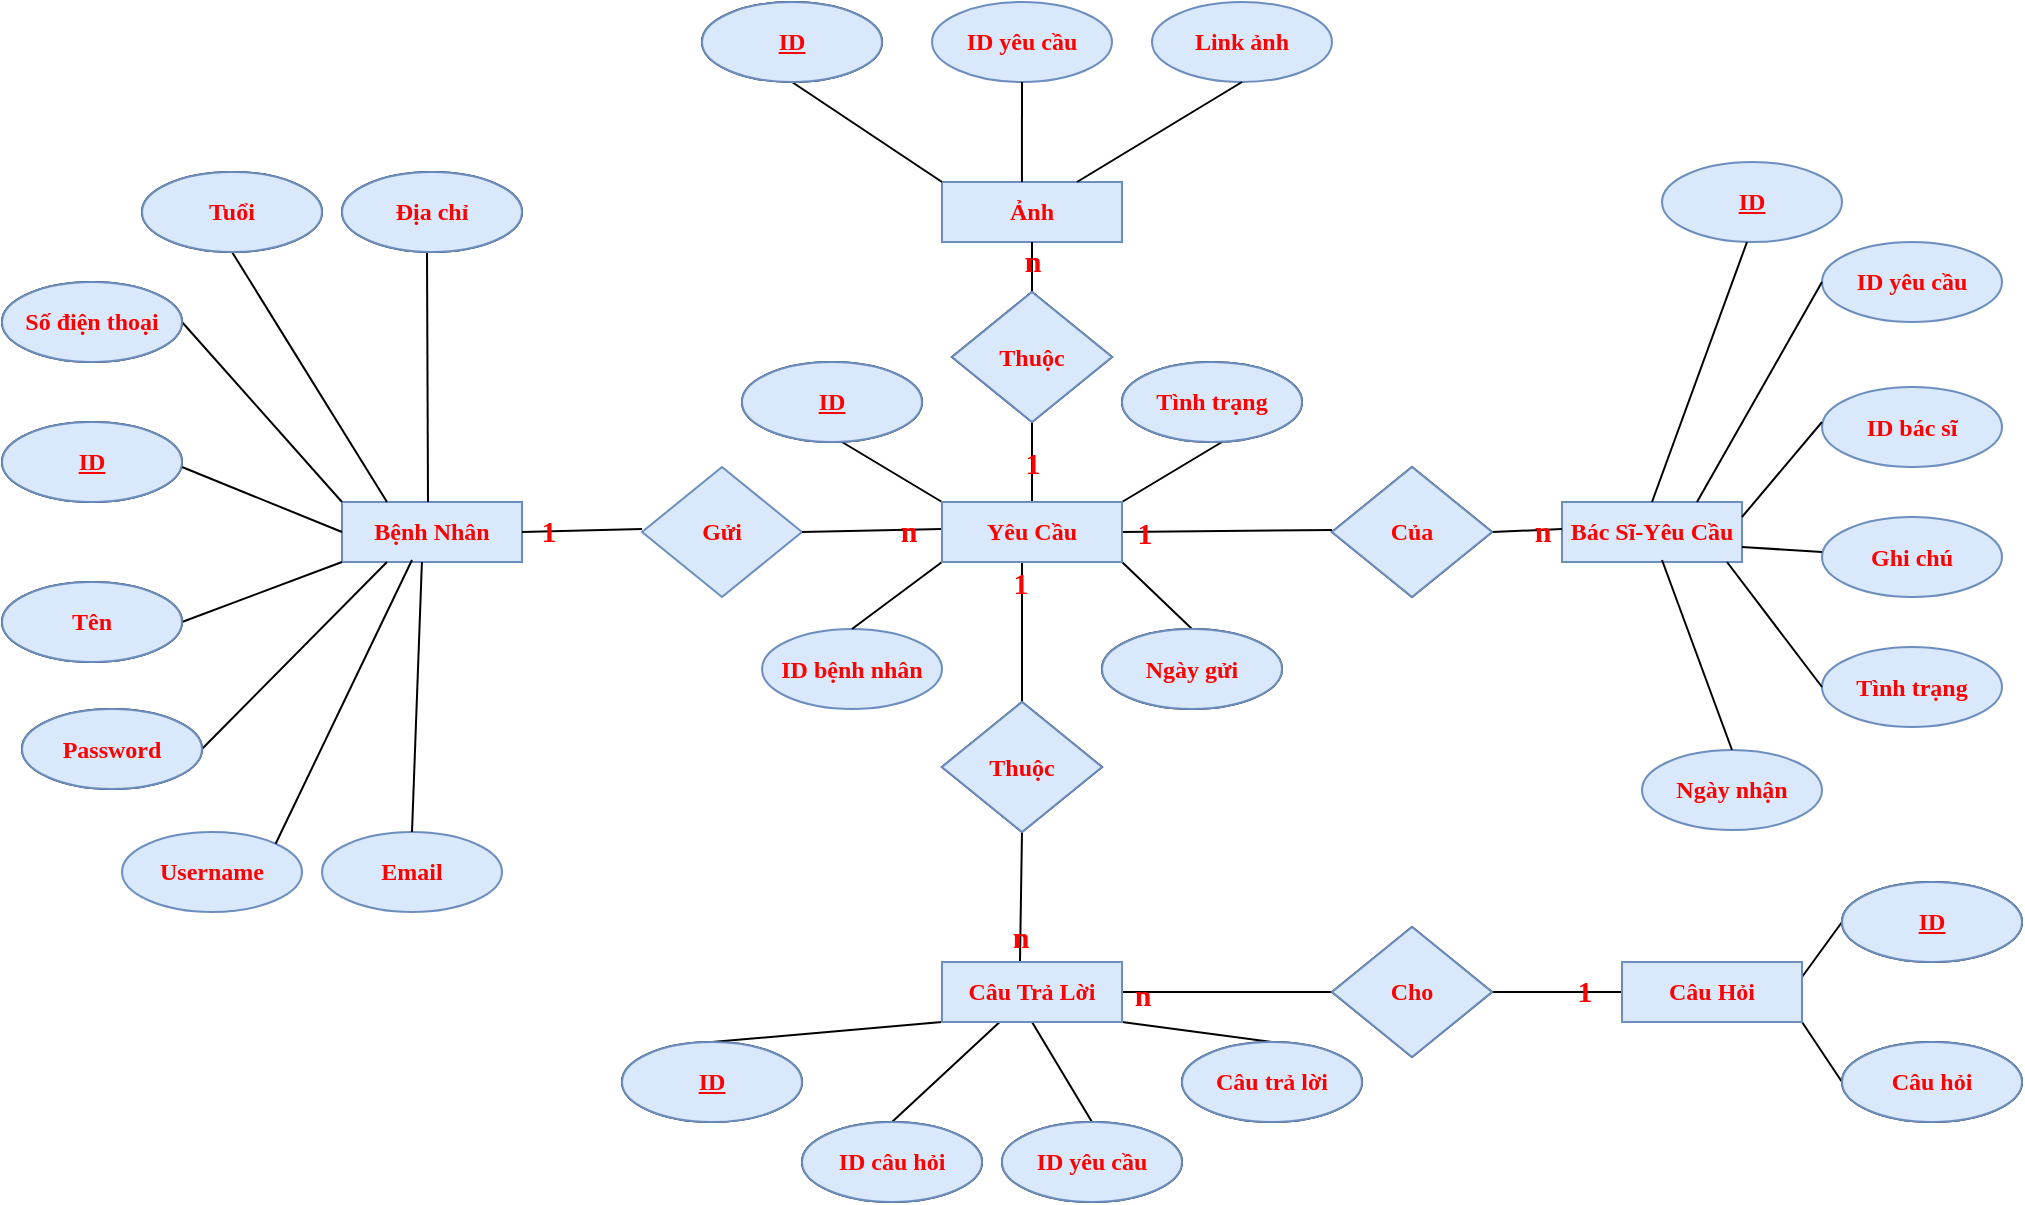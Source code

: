 <mxfile version="14.0.0" type="github" pages="2">
  <diagram id="R2lEEEUBdFMjLlhIrx00" name="Page-1">
    <mxGraphModel dx="1209" dy="637" grid="0" gridSize="10" guides="1" tooltips="1" connect="1" arrows="1" fold="1" page="1" pageScale="1" pageWidth="1169" pageHeight="827" math="0" shadow="0" extFonts="Permanent Marker^https://fonts.googleapis.com/css?family=Permanent+Marker">
      <root>
        <mxCell id="0" />
        <mxCell id="1" parent="0" />
        <mxCell id="9MYYT_YsKxKuT01WDasr-1" value="Bệnh Nhân" style="rounded=0;whiteSpace=wrap;html=1;fontFamily=Times New Roman;labelBorderColor=none;labelBackgroundColor=none;fillColor=#dae8fc;strokeColor=#6c8ebf;fontStyle=1;fontColor=#FF0000;" vertex="1" parent="1">
          <mxGeometry x="180" y="290" width="90" height="30" as="geometry" />
        </mxCell>
        <mxCell id="9MYYT_YsKxKuT01WDasr-7" value="Ảnh" style="rounded=0;whiteSpace=wrap;html=1;fontFamily=Times New Roman;labelBorderColor=none;labelBackgroundColor=none;fillColor=#dae8fc;strokeColor=#6c8ebf;fontStyle=1;fontColor=#FF0000;" vertex="1" parent="1">
          <mxGeometry x="480" y="130" width="90" height="30" as="geometry" />
        </mxCell>
        <mxCell id="9MYYT_YsKxKuT01WDasr-8" value="Yêu Cầu" style="rounded=0;whiteSpace=wrap;html=1;fontFamily=Times New Roman;labelBorderColor=none;labelBackgroundColor=none;fontStyle=1;fontColor=#FF0000;" vertex="1" parent="1">
          <mxGeometry x="480" y="290" width="90" height="30" as="geometry" />
        </mxCell>
        <mxCell id="9MYYT_YsKxKuT01WDasr-9" value="Câu Trả Lời" style="rounded=0;whiteSpace=wrap;html=1;fontFamily=Times New Roman;labelBorderColor=none;labelBackgroundColor=none;fontStyle=1;fontColor=#FF0000;" vertex="1" parent="1">
          <mxGeometry x="480" y="520" width="90" height="30" as="geometry" />
        </mxCell>
        <mxCell id="9MYYT_YsKxKuT01WDasr-10" value="Câu Hỏi" style="rounded=0;whiteSpace=wrap;html=1;fontFamily=Times New Roman;labelBorderColor=none;labelBackgroundColor=none;fontStyle=1;fontColor=#FF0000;" vertex="1" parent="1">
          <mxGeometry x="820" y="520" width="90" height="30" as="geometry" />
        </mxCell>
        <mxCell id="9MYYT_YsKxKuT01WDasr-11" value="Bác Sĩ-Yêu Cầu" style="rounded=0;whiteSpace=wrap;html=1;fontFamily=Times New Roman;labelBorderColor=none;labelBackgroundColor=none;fillColor=#dae8fc;strokeColor=#6c8ebf;fontStyle=1;fontColor=#FF0000;" vertex="1" parent="1">
          <mxGeometry x="790" y="290" width="90" height="30" as="geometry" />
        </mxCell>
        <mxCell id="9MYYT_YsKxKuT01WDasr-12" value="Gửi" style="rhombus;whiteSpace=wrap;html=1;fontFamily=Times New Roman;labelBorderColor=none;labelBackgroundColor=none;fillColor=#dae8fc;strokeColor=#6c8ebf;fontStyle=1;fontColor=#FF0000;" vertex="1" parent="1">
          <mxGeometry x="330" y="272.5" width="80" height="65" as="geometry" />
        </mxCell>
        <mxCell id="9MYYT_YsKxKuT01WDasr-13" value="Thuộc" style="rhombus;whiteSpace=wrap;html=1;fontFamily=Times New Roman;labelBorderColor=none;labelBackgroundColor=none;fontStyle=1;fontColor=#FF0000;" vertex="1" parent="1">
          <mxGeometry x="485" y="185" width="80" height="65" as="geometry" />
        </mxCell>
        <mxCell id="9MYYT_YsKxKuT01WDasr-14" value="Của" style="rhombus;whiteSpace=wrap;html=1;fontFamily=Times New Roman;labelBorderColor=none;labelBackgroundColor=none;fontStyle=1;fontColor=#FF0000;" vertex="1" parent="1">
          <mxGeometry x="675" y="272.5" width="80" height="65" as="geometry" />
        </mxCell>
        <mxCell id="9MYYT_YsKxKuT01WDasr-15" value="Thuộc" style="rhombus;whiteSpace=wrap;html=1;fontFamily=Times New Roman;labelBorderColor=none;labelBackgroundColor=none;fontStyle=1;fontColor=#FF0000;" vertex="1" parent="1">
          <mxGeometry x="480" y="390" width="80" height="65" as="geometry" />
        </mxCell>
        <mxCell id="9MYYT_YsKxKuT01WDasr-16" value="Cho" style="rhombus;whiteSpace=wrap;html=1;fontFamily=Times New Roman;labelBorderColor=none;labelBackgroundColor=none;fontStyle=1;fontColor=#FF0000;" vertex="1" parent="1">
          <mxGeometry x="675" y="502.5" width="80" height="65" as="geometry" />
        </mxCell>
        <mxCell id="9MYYT_YsKxKuT01WDasr-17" value="Số điện thoại" style="ellipse;whiteSpace=wrap;html=1;fontFamily=Times New Roman;labelBorderColor=none;labelBackgroundColor=none;fontStyle=1;fontColor=#FF0000;" vertex="1" parent="1">
          <mxGeometry x="10" y="180" width="90" height="40" as="geometry" />
        </mxCell>
        <mxCell id="9MYYT_YsKxKuT01WDasr-18" value="Địa chỉ" style="ellipse;whiteSpace=wrap;html=1;fontFamily=Times New Roman;labelBorderColor=none;labelBackgroundColor=none;fontStyle=1;fontColor=#FF0000;" vertex="1" parent="1">
          <mxGeometry x="180" y="125" width="90" height="40" as="geometry" />
        </mxCell>
        <mxCell id="9MYYT_YsKxKuT01WDasr-19" value="Tuổi" style="ellipse;whiteSpace=wrap;html=1;fontFamily=Times New Roman;labelBorderColor=none;labelBackgroundColor=none;fontStyle=1;fontColor=#FF0000;" vertex="1" parent="1">
          <mxGeometry x="80" y="125" width="90" height="40" as="geometry" />
        </mxCell>
        <mxCell id="9MYYT_YsKxKuT01WDasr-20" value="ID" style="ellipse;whiteSpace=wrap;html=1;fontStyle=5;fontFamily=Times New Roman;labelBorderColor=none;labelBackgroundColor=none;fontColor=#FF0000;" vertex="1" parent="1">
          <mxGeometry x="10" y="250" width="90" height="40" as="geometry" />
        </mxCell>
        <mxCell id="9MYYT_YsKxKuT01WDasr-21" value="Password" style="ellipse;whiteSpace=wrap;html=1;fontFamily=Times New Roman;labelBorderColor=none;labelBackgroundColor=none;fontStyle=1;fontColor=#FF0000;" vertex="1" parent="1">
          <mxGeometry x="20" y="393.5" width="90" height="40" as="geometry" />
        </mxCell>
        <mxCell id="9MYYT_YsKxKuT01WDasr-22" value="Username" style="ellipse;whiteSpace=wrap;html=1;fontFamily=Times New Roman;labelBorderColor=none;labelBackgroundColor=none;fillColor=#dae8fc;strokeColor=#6c8ebf;fontStyle=1;fontColor=#FF0000;" vertex="1" parent="1">
          <mxGeometry x="70" y="455" width="90" height="40" as="geometry" />
        </mxCell>
        <mxCell id="9MYYT_YsKxKuT01WDasr-23" value="Tên" style="ellipse;whiteSpace=wrap;html=1;fontFamily=Times New Roman;labelBorderColor=none;labelBackgroundColor=none;fontStyle=1;fontColor=#FF0000;" vertex="1" parent="1">
          <mxGeometry x="10" y="330" width="90" height="40" as="geometry" />
        </mxCell>
        <mxCell id="9MYYT_YsKxKuT01WDasr-24" value="Email" style="ellipse;whiteSpace=wrap;html=1;fontFamily=Times New Roman;labelBorderColor=none;labelBackgroundColor=none;fillColor=#dae8fc;strokeColor=#6c8ebf;fontStyle=1;fontColor=#FF0000;" vertex="1" parent="1">
          <mxGeometry x="170" y="455" width="90" height="40" as="geometry" />
        </mxCell>
        <mxCell id="9MYYT_YsKxKuT01WDasr-25" value="ID" style="ellipse;whiteSpace=wrap;html=1;fontStyle=5;fontFamily=Times New Roman;labelBorderColor=none;labelBackgroundColor=none;fontColor=#FF0000;" vertex="1" parent="1">
          <mxGeometry x="360" y="40" width="90" height="40" as="geometry" />
        </mxCell>
        <mxCell id="9MYYT_YsKxKuT01WDasr-26" value="ID yêu cầu" style="ellipse;whiteSpace=wrap;html=1;fontFamily=Times New Roman;labelBorderColor=none;labelBackgroundColor=none;fillColor=#dae8fc;strokeColor=#6c8ebf;fontStyle=1;fontColor=#FF0000;" vertex="1" parent="1">
          <mxGeometry x="475" y="40" width="90" height="40" as="geometry" />
        </mxCell>
        <mxCell id="9MYYT_YsKxKuT01WDasr-27" value="Link ảnh" style="ellipse;whiteSpace=wrap;html=1;fontFamily=Times New Roman;labelBorderColor=none;labelBackgroundColor=none;fillColor=#dae8fc;strokeColor=#6c8ebf;fontStyle=1;fontColor=#FF0000;" vertex="1" parent="1">
          <mxGeometry x="585" y="40" width="90" height="40" as="geometry" />
        </mxCell>
        <mxCell id="9MYYT_YsKxKuT01WDasr-28" value="ID" style="ellipse;whiteSpace=wrap;html=1;fontStyle=5;fontFamily=Times New Roman;labelBorderColor=none;labelBackgroundColor=none;fontColor=#FF0000;" vertex="1" parent="1">
          <mxGeometry x="380" y="220" width="90" height="40" as="geometry" />
        </mxCell>
        <mxCell id="9MYYT_YsKxKuT01WDasr-29" value="ID bệnh nhân" style="ellipse;whiteSpace=wrap;html=1;fontFamily=Times New Roman;labelBorderColor=none;labelBackgroundColor=none;fillColor=#dae8fc;strokeColor=#6c8ebf;fontStyle=1;fontColor=#FF0000;" vertex="1" parent="1">
          <mxGeometry x="390" y="353.5" width="90" height="40" as="geometry" />
        </mxCell>
        <mxCell id="9MYYT_YsKxKuT01WDasr-30" value="Ngày gửi" style="ellipse;whiteSpace=wrap;html=1;fontFamily=Times New Roman;labelBorderColor=none;labelBackgroundColor=none;fontStyle=1;fontColor=#FF0000;" vertex="1" parent="1">
          <mxGeometry x="560" y="353.5" width="90" height="40" as="geometry" />
        </mxCell>
        <mxCell id="9MYYT_YsKxKuT01WDasr-31" value="Tình trạng" style="ellipse;whiteSpace=wrap;html=1;fontFamily=Times New Roman;labelBorderColor=none;labelBackgroundColor=none;fontStyle=1;fontColor=#FF0000;" vertex="1" parent="1">
          <mxGeometry x="570" y="220" width="90" height="40" as="geometry" />
        </mxCell>
        <mxCell id="9MYYT_YsKxKuT01WDasr-32" value="ID" style="ellipse;whiteSpace=wrap;html=1;fontStyle=5;fontFamily=Times New Roman;labelBorderColor=none;labelBackgroundColor=none;fillColor=#dae8fc;strokeColor=#6c8ebf;fontColor=#FF0000;" vertex="1" parent="1">
          <mxGeometry x="840" y="120" width="90" height="40" as="geometry" />
        </mxCell>
        <mxCell id="9MYYT_YsKxKuT01WDasr-33" value="ID yêu cầu" style="ellipse;whiteSpace=wrap;html=1;fontFamily=Times New Roman;labelBorderColor=none;labelBackgroundColor=none;fillColor=#dae8fc;strokeColor=#6c8ebf;fontStyle=1;fontColor=#FF0000;" vertex="1" parent="1">
          <mxGeometry x="920" y="160" width="90" height="40" as="geometry" />
        </mxCell>
        <mxCell id="9MYYT_YsKxKuT01WDasr-34" value="ID bác sĩ" style="ellipse;whiteSpace=wrap;html=1;fontFamily=Times New Roman;labelBorderColor=none;labelBackgroundColor=none;fillColor=#dae8fc;strokeColor=#6c8ebf;fontStyle=1;fontColor=#FF0000;" vertex="1" parent="1">
          <mxGeometry x="920" y="232.5" width="90" height="40" as="geometry" />
        </mxCell>
        <mxCell id="9MYYT_YsKxKuT01WDasr-35" value="Ghi chú" style="ellipse;whiteSpace=wrap;html=1;fontFamily=Times New Roman;labelBorderColor=none;labelBackgroundColor=none;fillColor=#dae8fc;strokeColor=#6c8ebf;fontStyle=1;fontColor=#FF0000;" vertex="1" parent="1">
          <mxGeometry x="920" y="297.5" width="90" height="40" as="geometry" />
        </mxCell>
        <mxCell id="9MYYT_YsKxKuT01WDasr-36" value="Tình trạng" style="ellipse;whiteSpace=wrap;html=1;fontFamily=Times New Roman;labelBorderColor=none;labelBackgroundColor=none;fillColor=#dae8fc;strokeColor=#6c8ebf;fontStyle=1;fontColor=#FF0000;" vertex="1" parent="1">
          <mxGeometry x="920" y="362.5" width="90" height="40" as="geometry" />
        </mxCell>
        <mxCell id="9MYYT_YsKxKuT01WDasr-37" value="Ngày nhận" style="ellipse;whiteSpace=wrap;html=1;fontFamily=Times New Roman;labelBorderColor=none;labelBackgroundColor=none;fillColor=#dae8fc;strokeColor=#6c8ebf;fontStyle=1;fontColor=#FF0000;" vertex="1" parent="1">
          <mxGeometry x="830" y="414" width="90" height="40" as="geometry" />
        </mxCell>
        <mxCell id="9MYYT_YsKxKuT01WDasr-39" value="ID" style="ellipse;whiteSpace=wrap;html=1;fontStyle=5;fontFamily=Times New Roman;labelBorderColor=none;labelBackgroundColor=none;fontColor=#FF0000;" vertex="1" parent="1">
          <mxGeometry x="320" y="560" width="90" height="40" as="geometry" />
        </mxCell>
        <mxCell id="9MYYT_YsKxKuT01WDasr-40" value="ID câu hỏi" style="ellipse;whiteSpace=wrap;html=1;fontFamily=Times New Roman;labelBorderColor=none;labelBackgroundColor=none;fontStyle=1;fontColor=#FF0000;" vertex="1" parent="1">
          <mxGeometry x="410" y="600" width="90" height="40" as="geometry" />
        </mxCell>
        <mxCell id="9MYYT_YsKxKuT01WDasr-41" value="Câu trả lời" style="ellipse;whiteSpace=wrap;html=1;fontFamily=Times New Roman;labelBorderColor=none;labelBackgroundColor=none;fontStyle=1;fontColor=#FF0000;" vertex="1" parent="1">
          <mxGeometry x="600" y="560" width="90" height="40" as="geometry" />
        </mxCell>
        <mxCell id="9MYYT_YsKxKuT01WDasr-42" value="ID yêu cầu" style="ellipse;whiteSpace=wrap;html=1;fontFamily=Times New Roman;labelBorderColor=none;labelBackgroundColor=none;fontStyle=1;fontColor=#FF0000;" vertex="1" parent="1">
          <mxGeometry x="510" y="600" width="90" height="40" as="geometry" />
        </mxCell>
        <mxCell id="9MYYT_YsKxKuT01WDasr-43" value="ID" style="ellipse;whiteSpace=wrap;html=1;fontStyle=5;fontFamily=Times New Roman;labelBorderColor=none;labelBackgroundColor=none;fontColor=#FF0000;" vertex="1" parent="1">
          <mxGeometry x="930" y="480" width="90" height="40" as="geometry" />
        </mxCell>
        <mxCell id="9MYYT_YsKxKuT01WDasr-44" value="Câu hỏi" style="ellipse;whiteSpace=wrap;html=1;fontFamily=Times New Roman;labelBorderColor=none;labelBackgroundColor=none;fontStyle=1;fontColor=#FF0000;" vertex="1" parent="1">
          <mxGeometry x="930" y="560" width="90" height="40" as="geometry" />
        </mxCell>
        <mxCell id="9MYYT_YsKxKuT01WDasr-45" value="" style="endArrow=none;html=1;exitX=0.5;exitY=0;exitDx=0;exitDy=0;entryX=0.444;entryY=1;entryDx=0;entryDy=0;entryPerimeter=0;fontFamily=Times New Roman;labelBorderColor=none;labelBackgroundColor=none;fontStyle=1;fontColor=#FF0000;" edge="1" parent="1" source="9MYYT_YsKxKuT01WDasr-24" target="9MYYT_YsKxKuT01WDasr-1">
          <mxGeometry width="50" height="50" relative="1" as="geometry">
            <mxPoint x="180" y="370" as="sourcePoint" />
            <mxPoint x="230" y="320" as="targetPoint" />
          </mxGeometry>
        </mxCell>
        <mxCell id="9MYYT_YsKxKuT01WDasr-47" value="" style="endArrow=none;html=1;exitX=1;exitY=0;exitDx=0;exitDy=0;fontFamily=Times New Roman;labelBorderColor=none;labelBackgroundColor=none;fontStyle=1;fontColor=#FF0000;" edge="1" parent="1" source="9MYYT_YsKxKuT01WDasr-22">
          <mxGeometry width="50" height="50" relative="1" as="geometry">
            <mxPoint x="200" y="454" as="sourcePoint" />
            <mxPoint x="215" y="319" as="targetPoint" />
          </mxGeometry>
        </mxCell>
        <mxCell id="9MYYT_YsKxKuT01WDasr-48" value="" style="endArrow=none;html=1;exitX=1;exitY=0.5;exitDx=0;exitDy=0;entryX=0.25;entryY=1;entryDx=0;entryDy=0;fontFamily=Times New Roman;labelBorderColor=none;labelBackgroundColor=none;fontStyle=1;fontColor=#FF0000;" edge="1" parent="1" source="9MYYT_YsKxKuT01WDasr-21" target="9MYYT_YsKxKuT01WDasr-1">
          <mxGeometry width="50" height="50" relative="1" as="geometry">
            <mxPoint x="165" y="450" as="sourcePoint" />
            <mxPoint x="180" y="315" as="targetPoint" />
          </mxGeometry>
        </mxCell>
        <mxCell id="9MYYT_YsKxKuT01WDasr-49" value="" style="endArrow=none;html=1;fontFamily=Times New Roman;labelBorderColor=none;labelBackgroundColor=none;fontStyle=1;fontColor=#FF0000;" edge="1" parent="1">
          <mxGeometry width="50" height="50" relative="1" as="geometry">
            <mxPoint x="223" y="290" as="sourcePoint" />
            <mxPoint x="222.5" y="165" as="targetPoint" />
          </mxGeometry>
        </mxCell>
        <mxCell id="9MYYT_YsKxKuT01WDasr-50" value="" style="endArrow=none;html=1;exitX=0.25;exitY=0;exitDx=0;exitDy=0;fontFamily=Times New Roman;labelBorderColor=none;labelBackgroundColor=none;fontStyle=1;fontColor=#FF0000;" edge="1" parent="1" source="9MYYT_YsKxKuT01WDasr-1">
          <mxGeometry width="50" height="50" relative="1" as="geometry">
            <mxPoint x="110" y="300" as="sourcePoint" />
            <mxPoint x="125" y="165" as="targetPoint" />
          </mxGeometry>
        </mxCell>
        <mxCell id="9MYYT_YsKxKuT01WDasr-51" value="" style="endArrow=none;html=1;exitX=0;exitY=0;exitDx=0;exitDy=0;fontFamily=Times New Roman;labelBorderColor=none;labelBackgroundColor=none;fontStyle=1;fontColor=#FF0000;" edge="1" parent="1" source="9MYYT_YsKxKuT01WDasr-1">
          <mxGeometry width="50" height="50" relative="1" as="geometry">
            <mxPoint x="85" y="335" as="sourcePoint" />
            <mxPoint x="100" y="200" as="targetPoint" />
          </mxGeometry>
        </mxCell>
        <mxCell id="9MYYT_YsKxKuT01WDasr-52" value="" style="endArrow=none;html=1;exitX=0;exitY=0.5;exitDx=0;exitDy=0;fontFamily=Times New Roman;labelBorderColor=none;labelBackgroundColor=none;fontStyle=1;fontColor=#FF0000;" edge="1" parent="1" source="9MYYT_YsKxKuT01WDasr-1">
          <mxGeometry width="50" height="50" relative="1" as="geometry">
            <mxPoint x="85" y="407.5" as="sourcePoint" />
            <mxPoint x="100" y="272.5" as="targetPoint" />
          </mxGeometry>
        </mxCell>
        <mxCell id="9MYYT_YsKxKuT01WDasr-53" value="" style="endArrow=none;html=1;exitX=1;exitY=0.5;exitDx=0;exitDy=0;entryX=0;entryY=1;entryDx=0;entryDy=0;fontFamily=Times New Roman;labelBorderColor=none;labelBackgroundColor=none;fontStyle=1;fontColor=#FF0000;" edge="1" parent="1" source="9MYYT_YsKxKuT01WDasr-23" target="9MYYT_YsKxKuT01WDasr-1">
          <mxGeometry width="50" height="50" relative="1" as="geometry">
            <mxPoint x="100" y="355" as="sourcePoint" />
            <mxPoint x="115" y="220" as="targetPoint" />
          </mxGeometry>
        </mxCell>
        <mxCell id="9MYYT_YsKxKuT01WDasr-54" value="" style="endArrow=none;html=1;exitX=0.75;exitY=0;exitDx=0;exitDy=0;entryX=0.5;entryY=1;entryDx=0;entryDy=0;fontFamily=Times New Roman;labelBorderColor=none;labelBackgroundColor=none;fontStyle=1;fontColor=#FF0000;" edge="1" parent="1" source="9MYYT_YsKxKuT01WDasr-7" target="9MYYT_YsKxKuT01WDasr-27">
          <mxGeometry width="50" height="50" relative="1" as="geometry">
            <mxPoint x="610" y="235" as="sourcePoint" />
            <mxPoint x="625" y="100" as="targetPoint" />
          </mxGeometry>
        </mxCell>
        <mxCell id="9MYYT_YsKxKuT01WDasr-55" value="" style="endArrow=none;html=1;exitX=0;exitY=0;exitDx=0;exitDy=0;entryX=0.5;entryY=1;entryDx=0;entryDy=0;fontFamily=Times New Roman;labelBorderColor=none;labelBackgroundColor=none;fontStyle=1;fontColor=#FF0000;" edge="1" parent="1" source="9MYYT_YsKxKuT01WDasr-7" target="9MYYT_YsKxKuT01WDasr-25">
          <mxGeometry width="50" height="50" relative="1" as="geometry">
            <mxPoint x="375" y="235" as="sourcePoint" />
            <mxPoint x="390" y="100" as="targetPoint" />
          </mxGeometry>
        </mxCell>
        <mxCell id="9MYYT_YsKxKuT01WDasr-56" value="" style="endArrow=none;html=1;exitX=0.444;exitY=0;exitDx=0;exitDy=0;entryX=0.5;entryY=1;entryDx=0;entryDy=0;exitPerimeter=0;fontFamily=Times New Roman;labelBorderColor=none;labelBackgroundColor=none;fontStyle=1;fontColor=#FF0000;" edge="1" parent="1" source="9MYYT_YsKxKuT01WDasr-7" target="9MYYT_YsKxKuT01WDasr-26">
          <mxGeometry width="50" height="50" relative="1" as="geometry">
            <mxPoint x="500" y="235" as="sourcePoint" />
            <mxPoint x="515" y="100" as="targetPoint" />
          </mxGeometry>
        </mxCell>
        <mxCell id="9MYYT_YsKxKuT01WDasr-57" value="" style="endArrow=none;html=1;exitX=0.5;exitY=0;exitDx=0;exitDy=0;entryX=0;entryY=1;entryDx=0;entryDy=0;fontFamily=Times New Roman;labelBorderColor=none;labelBackgroundColor=none;fontStyle=1;fontColor=#FF0000;" edge="1" parent="1" source="9MYYT_YsKxKuT01WDasr-39" target="9MYYT_YsKxKuT01WDasr-9">
          <mxGeometry width="50" height="50" relative="1" as="geometry">
            <mxPoint x="325" y="565" as="sourcePoint" />
            <mxPoint x="340" y="430" as="targetPoint" />
          </mxGeometry>
        </mxCell>
        <mxCell id="9MYYT_YsKxKuT01WDasr-58" value="" style="endArrow=none;html=1;exitX=0.5;exitY=0;exitDx=0;exitDy=0;fontFamily=Times New Roman;labelBorderColor=none;labelBackgroundColor=none;fontStyle=1;fontColor=#FF0000;" edge="1" parent="1" source="9MYYT_YsKxKuT01WDasr-40" target="9MYYT_YsKxKuT01WDasr-9">
          <mxGeometry width="50" height="50" relative="1" as="geometry">
            <mxPoint x="335" y="575" as="sourcePoint" />
            <mxPoint x="350" y="440" as="targetPoint" />
          </mxGeometry>
        </mxCell>
        <mxCell id="9MYYT_YsKxKuT01WDasr-59" value="" style="endArrow=none;html=1;exitX=0.5;exitY=0;exitDx=0;exitDy=0;entryX=0.5;entryY=1;entryDx=0;entryDy=0;fontFamily=Times New Roman;labelBorderColor=none;labelBackgroundColor=none;fontStyle=1;fontColor=#FF0000;" edge="1" parent="1" source="9MYYT_YsKxKuT01WDasr-42" target="9MYYT_YsKxKuT01WDasr-9">
          <mxGeometry width="50" height="50" relative="1" as="geometry">
            <mxPoint x="345" y="585" as="sourcePoint" />
            <mxPoint x="360" y="450" as="targetPoint" />
          </mxGeometry>
        </mxCell>
        <mxCell id="9MYYT_YsKxKuT01WDasr-60" value="" style="endArrow=none;html=1;exitX=0.5;exitY=0;exitDx=0;exitDy=0;entryX=1;entryY=1;entryDx=0;entryDy=0;fontFamily=Times New Roman;labelBorderColor=none;labelBackgroundColor=none;fontStyle=1;fontColor=#FF0000;" edge="1" parent="1" source="9MYYT_YsKxKuT01WDasr-41" target="9MYYT_YsKxKuT01WDasr-9">
          <mxGeometry width="50" height="50" relative="1" as="geometry">
            <mxPoint x="355" y="595" as="sourcePoint" />
            <mxPoint x="370" y="460" as="targetPoint" />
          </mxGeometry>
        </mxCell>
        <mxCell id="9MYYT_YsKxKuT01WDasr-61" value="" style="endArrow=none;html=1;exitX=0.5;exitY=0;exitDx=0;exitDy=0;fontFamily=Times New Roman;labelBorderColor=none;labelBackgroundColor=none;fontStyle=1;fontColor=#FF0000;" edge="1" parent="1" source="9MYYT_YsKxKuT01WDasr-37">
          <mxGeometry width="50" height="50" relative="1" as="geometry">
            <mxPoint x="825" y="454" as="sourcePoint" />
            <mxPoint x="840" y="319" as="targetPoint" />
          </mxGeometry>
        </mxCell>
        <mxCell id="9MYYT_YsKxKuT01WDasr-62" value="" style="endArrow=none;html=1;exitX=0.5;exitY=0;exitDx=0;exitDy=0;fontFamily=Times New Roman;labelBorderColor=none;labelBackgroundColor=none;fontStyle=1;fontColor=#FF0000;" edge="1" parent="1" source="9MYYT_YsKxKuT01WDasr-11">
          <mxGeometry width="50" height="50" relative="1" as="geometry">
            <mxPoint x="867.5" y="295" as="sourcePoint" />
            <mxPoint x="882.5" y="160" as="targetPoint" />
          </mxGeometry>
        </mxCell>
        <mxCell id="9MYYT_YsKxKuT01WDasr-63" value="" style="endArrow=none;html=1;exitX=0.75;exitY=0;exitDx=0;exitDy=0;fontFamily=Times New Roman;labelBorderColor=none;labelBackgroundColor=none;fontStyle=1;fontColor=#FF0000;" edge="1" parent="1" source="9MYYT_YsKxKuT01WDasr-11">
          <mxGeometry width="50" height="50" relative="1" as="geometry">
            <mxPoint x="905" y="315" as="sourcePoint" />
            <mxPoint x="920" y="180" as="targetPoint" />
          </mxGeometry>
        </mxCell>
        <mxCell id="9MYYT_YsKxKuT01WDasr-64" value="" style="endArrow=none;html=1;exitX=1;exitY=0.25;exitDx=0;exitDy=0;fontFamily=Times New Roman;labelBorderColor=none;labelBackgroundColor=none;fontStyle=1;fontColor=#FF0000;" edge="1" parent="1" source="9MYYT_YsKxKuT01WDasr-11">
          <mxGeometry width="50" height="50" relative="1" as="geometry">
            <mxPoint x="905" y="385" as="sourcePoint" />
            <mxPoint x="920" y="250" as="targetPoint" />
          </mxGeometry>
        </mxCell>
        <mxCell id="9MYYT_YsKxKuT01WDasr-65" value="" style="endArrow=none;html=1;exitX=1;exitY=0.75;exitDx=0;exitDy=0;fontFamily=Times New Roman;labelBorderColor=none;labelBackgroundColor=none;fontStyle=1;fontColor=#FF0000;" edge="1" parent="1" source="9MYYT_YsKxKuT01WDasr-11">
          <mxGeometry width="50" height="50" relative="1" as="geometry">
            <mxPoint x="905" y="450" as="sourcePoint" />
            <mxPoint x="920" y="315" as="targetPoint" />
          </mxGeometry>
        </mxCell>
        <mxCell id="9MYYT_YsKxKuT01WDasr-66" value="" style="endArrow=none;html=1;exitX=0;exitY=0.5;exitDx=0;exitDy=0;fontFamily=Times New Roman;labelBorderColor=none;labelBackgroundColor=none;fontStyle=1;fontColor=#FF0000;" edge="1" parent="1" source="9MYYT_YsKxKuT01WDasr-36">
          <mxGeometry width="50" height="50" relative="1" as="geometry">
            <mxPoint x="857.5" y="455" as="sourcePoint" />
            <mxPoint x="872.5" y="320" as="targetPoint" />
          </mxGeometry>
        </mxCell>
        <mxCell id="9MYYT_YsKxKuT01WDasr-67" value="" style="endArrow=none;html=1;exitX=1;exitY=0.25;exitDx=0;exitDy=0;fontFamily=Times New Roman;labelBorderColor=none;labelBackgroundColor=none;fontStyle=1;fontColor=#FF0000;" edge="1" parent="1" source="9MYYT_YsKxKuT01WDasr-10">
          <mxGeometry width="50" height="50" relative="1" as="geometry">
            <mxPoint x="915" y="630" as="sourcePoint" />
            <mxPoint x="930" y="500" as="targetPoint" />
          </mxGeometry>
        </mxCell>
        <mxCell id="9MYYT_YsKxKuT01WDasr-68" value="" style="endArrow=none;html=1;exitX=0;exitY=0.5;exitDx=0;exitDy=0;entryX=1;entryY=1;entryDx=0;entryDy=0;fontFamily=Times New Roman;labelBorderColor=none;labelBackgroundColor=none;fontStyle=1;fontColor=#FF0000;" edge="1" parent="1" source="9MYYT_YsKxKuT01WDasr-44" target="9MYYT_YsKxKuT01WDasr-10">
          <mxGeometry width="50" height="50" relative="1" as="geometry">
            <mxPoint x="865" y="615" as="sourcePoint" />
            <mxPoint x="880" y="480" as="targetPoint" />
          </mxGeometry>
        </mxCell>
        <mxCell id="9MYYT_YsKxKuT01WDasr-69" value="" style="endArrow=none;html=1;exitX=1;exitY=0;exitDx=0;exitDy=0;fontFamily=Times New Roman;labelBorderColor=none;labelBackgroundColor=none;fontStyle=1;fontColor=#FF0000;" edge="1" parent="1" source="9MYYT_YsKxKuT01WDasr-8">
          <mxGeometry width="50" height="50" relative="1" as="geometry">
            <mxPoint x="570" y="310" as="sourcePoint" />
            <mxPoint x="620" y="260" as="targetPoint" />
          </mxGeometry>
        </mxCell>
        <mxCell id="9MYYT_YsKxKuT01WDasr-70" value="" style="endArrow=none;html=1;exitX=0.5;exitY=0;exitDx=0;exitDy=0;fontFamily=Times New Roman;labelBorderColor=none;labelBackgroundColor=none;fontStyle=1;fontColor=#FF0000;" edge="1" parent="1" source="9MYYT_YsKxKuT01WDasr-29">
          <mxGeometry width="50" height="50" relative="1" as="geometry">
            <mxPoint x="430" y="370" as="sourcePoint" />
            <mxPoint x="480" y="320" as="targetPoint" />
          </mxGeometry>
        </mxCell>
        <mxCell id="9MYYT_YsKxKuT01WDasr-71" value="" style="endArrow=none;html=1;exitX=0;exitY=0;exitDx=0;exitDy=0;fontFamily=Times New Roman;labelBorderColor=none;labelBackgroundColor=none;fontStyle=1;fontColor=#FF0000;" edge="1" parent="1" source="9MYYT_YsKxKuT01WDasr-8">
          <mxGeometry width="50" height="50" relative="1" as="geometry">
            <mxPoint x="380" y="310" as="sourcePoint" />
            <mxPoint x="430" y="260" as="targetPoint" />
          </mxGeometry>
        </mxCell>
        <mxCell id="9MYYT_YsKxKuT01WDasr-72" value="" style="endArrow=none;html=1;exitX=0.5;exitY=0;exitDx=0;exitDy=0;fontFamily=Times New Roman;labelBorderColor=none;labelBackgroundColor=none;fontStyle=1;fontColor=#FF0000;" edge="1" parent="1" source="9MYYT_YsKxKuT01WDasr-30">
          <mxGeometry width="50" height="50" relative="1" as="geometry">
            <mxPoint x="520" y="370" as="sourcePoint" />
            <mxPoint x="570" y="320" as="targetPoint" />
          </mxGeometry>
        </mxCell>
        <mxCell id="9MYYT_YsKxKuT01WDasr-74" value="" style="endArrow=none;html=1;exitX=1;exitY=0.5;exitDx=0;exitDy=0;fontFamily=Times New Roman;labelBorderColor=none;labelBackgroundColor=none;fontStyle=1;fontColor=#FF0000;" edge="1" parent="1" source="9MYYT_YsKxKuT01WDasr-1">
          <mxGeometry width="50" height="50" relative="1" as="geometry">
            <mxPoint x="280" y="353.5" as="sourcePoint" />
            <mxPoint x="330" y="303.5" as="targetPoint" />
          </mxGeometry>
        </mxCell>
        <mxCell id="9MYYT_YsKxKuT01WDasr-84" value="1" style="edgeLabel;html=1;align=center;verticalAlign=middle;resizable=0;points=[];fontSize=15;fontFamily=Times New Roman;labelBorderColor=none;labelBackgroundColor=none;fontStyle=1;fontColor=#FF0000;" vertex="1" connectable="0" parent="9MYYT_YsKxKuT01WDasr-74">
          <mxGeometry x="-0.566" y="1" relative="1" as="geometry">
            <mxPoint as="offset" />
          </mxGeometry>
        </mxCell>
        <mxCell id="9MYYT_YsKxKuT01WDasr-75" value="" style="endArrow=none;html=1;exitX=0.433;exitY=0.03;exitDx=0;exitDy=0;exitPerimeter=0;fontFamily=Times New Roman;labelBorderColor=none;labelBackgroundColor=none;fontStyle=1;fontColor=#FF0000;" edge="1" parent="1" source="9MYYT_YsKxKuT01WDasr-9">
          <mxGeometry width="50" height="50" relative="1" as="geometry">
            <mxPoint x="470" y="505" as="sourcePoint" />
            <mxPoint x="520" y="455" as="targetPoint" />
          </mxGeometry>
        </mxCell>
        <mxCell id="9MYYT_YsKxKuT01WDasr-90" value="n" style="edgeLabel;html=1;align=center;verticalAlign=middle;resizable=0;points=[];fontSize=15;fontFamily=Times New Roman;labelBorderColor=none;labelBackgroundColor=none;fontStyle=1;fontColor=#FF0000;" vertex="1" connectable="0" parent="9MYYT_YsKxKuT01WDasr-75">
          <mxGeometry x="-0.557" relative="1" as="geometry">
            <mxPoint as="offset" />
          </mxGeometry>
        </mxCell>
        <mxCell id="9MYYT_YsKxKuT01WDasr-76" value="" style="endArrow=none;html=1;entryX=0;entryY=0.5;entryDx=0;entryDy=0;fontFamily=Times New Roman;labelBorderColor=none;labelBackgroundColor=none;fontStyle=1;fontColor=#FF0000;" edge="1" parent="1" target="9MYYT_YsKxKuT01WDasr-16">
          <mxGeometry width="50" height="50" relative="1" as="geometry">
            <mxPoint x="570" y="535" as="sourcePoint" />
            <mxPoint x="620" y="490" as="targetPoint" />
          </mxGeometry>
        </mxCell>
        <mxCell id="9MYYT_YsKxKuT01WDasr-91" value="n" style="edgeLabel;html=1;align=center;verticalAlign=middle;resizable=0;points=[];fontSize=15;fontFamily=Times New Roman;labelBorderColor=none;labelBackgroundColor=none;fontStyle=1;fontColor=#FF0000;" vertex="1" connectable="0" parent="9MYYT_YsKxKuT01WDasr-76">
          <mxGeometry x="-0.81" y="-1" relative="1" as="geometry">
            <mxPoint as="offset" />
          </mxGeometry>
        </mxCell>
        <mxCell id="9MYYT_YsKxKuT01WDasr-77" value="" style="endArrow=none;html=1;exitX=1;exitY=0.5;exitDx=0;exitDy=0;fontFamily=Times New Roman;labelBorderColor=none;labelBackgroundColor=none;fontStyle=1;fontColor=#FF0000;" edge="1" parent="1" source="9MYYT_YsKxKuT01WDasr-12">
          <mxGeometry width="50" height="50" relative="1" as="geometry">
            <mxPoint x="430" y="353.5" as="sourcePoint" />
            <mxPoint x="480" y="303.5" as="targetPoint" />
          </mxGeometry>
        </mxCell>
        <mxCell id="9MYYT_YsKxKuT01WDasr-85" value="n" style="edgeLabel;html=1;align=center;verticalAlign=middle;resizable=0;points=[];fontSize=15;fontFamily=Times New Roman;labelBorderColor=none;labelBackgroundColor=none;fontStyle=1;fontColor=#FF0000;" vertex="1" connectable="0" parent="9MYYT_YsKxKuT01WDasr-77">
          <mxGeometry x="0.514" relative="1" as="geometry">
            <mxPoint as="offset" />
          </mxGeometry>
        </mxCell>
        <mxCell id="9MYYT_YsKxKuT01WDasr-78" value="" style="endArrow=none;html=1;fontFamily=Times New Roman;labelBorderColor=none;labelBackgroundColor=none;fontStyle=1;fontColor=#FF0000;" edge="1" parent="1" source="9MYYT_YsKxKuT01WDasr-15">
          <mxGeometry width="50" height="50" relative="1" as="geometry">
            <mxPoint x="470" y="370" as="sourcePoint" />
            <mxPoint x="520" y="320" as="targetPoint" />
          </mxGeometry>
        </mxCell>
        <mxCell id="9MYYT_YsKxKuT01WDasr-89" value="1" style="edgeLabel;html=1;align=center;verticalAlign=middle;resizable=0;points=[];fontSize=15;fontFamily=Times New Roman;labelBorderColor=none;labelBackgroundColor=none;fontStyle=1;fontColor=#FF0000;" vertex="1" connectable="0" parent="9MYYT_YsKxKuT01WDasr-78">
          <mxGeometry x="0.724" y="1" relative="1" as="geometry">
            <mxPoint as="offset" />
          </mxGeometry>
        </mxCell>
        <mxCell id="9MYYT_YsKxKuT01WDasr-79" value="" style="endArrow=none;html=1;exitX=0.5;exitY=0;exitDx=0;exitDy=0;fontFamily=Times New Roman;labelBorderColor=none;labelBackgroundColor=none;fontStyle=1;fontColor=#FF0000;" edge="1" parent="1" source="9MYYT_YsKxKuT01WDasr-13">
          <mxGeometry width="50" height="50" relative="1" as="geometry">
            <mxPoint x="475" y="210" as="sourcePoint" />
            <mxPoint x="525" y="160" as="targetPoint" />
          </mxGeometry>
        </mxCell>
        <mxCell id="9MYYT_YsKxKuT01WDasr-86" value="n" style="edgeLabel;html=1;align=center;verticalAlign=middle;resizable=0;points=[];fontSize=15;fontFamily=Times New Roman;labelBorderColor=none;labelBackgroundColor=none;fontStyle=1;fontColor=#FF0000;" vertex="1" connectable="0" parent="9MYYT_YsKxKuT01WDasr-79">
          <mxGeometry x="0.306" relative="1" as="geometry">
            <mxPoint as="offset" />
          </mxGeometry>
        </mxCell>
        <mxCell id="9MYYT_YsKxKuT01WDasr-80" value="&lt;font style=&quot;font-size: 15px&quot;&gt;1&lt;/font&gt;" style="endArrow=none;html=1;exitX=0.5;exitY=0;exitDx=0;exitDy=0;entryX=0.5;entryY=1;entryDx=0;entryDy=0;fontFamily=Times New Roman;labelBorderColor=none;labelBackgroundColor=none;fontStyle=1;fontColor=#FF0000;" edge="1" parent="1" source="9MYYT_YsKxKuT01WDasr-8" target="9MYYT_YsKxKuT01WDasr-13">
          <mxGeometry width="50" height="50" relative="1" as="geometry">
            <mxPoint x="475" y="305" as="sourcePoint" />
            <mxPoint x="525" y="255" as="targetPoint" />
          </mxGeometry>
        </mxCell>
        <mxCell id="9MYYT_YsKxKuT01WDasr-81" value="" style="endArrow=none;html=1;exitX=1;exitY=0.5;exitDx=0;exitDy=0;fontFamily=Times New Roman;labelBorderColor=none;labelBackgroundColor=none;fontStyle=1;fontColor=#FF0000;" edge="1" parent="1" source="9MYYT_YsKxKuT01WDasr-8">
          <mxGeometry width="50" height="50" relative="1" as="geometry">
            <mxPoint x="625" y="353.5" as="sourcePoint" />
            <mxPoint x="675" y="304" as="targetPoint" />
          </mxGeometry>
        </mxCell>
        <mxCell id="9MYYT_YsKxKuT01WDasr-87" value="1" style="edgeLabel;html=1;align=center;verticalAlign=middle;resizable=0;points=[];fontSize=15;fontFamily=Times New Roman;labelBorderColor=none;labelBackgroundColor=none;fontStyle=1;fontColor=#FF0000;" vertex="1" connectable="0" parent="9MYYT_YsKxKuT01WDasr-81">
          <mxGeometry x="-0.786" relative="1" as="geometry">
            <mxPoint as="offset" />
          </mxGeometry>
        </mxCell>
        <mxCell id="9MYYT_YsKxKuT01WDasr-82" value="" style="endArrow=none;html=1;exitX=1;exitY=0.5;exitDx=0;exitDy=0;entryX=0;entryY=0.5;entryDx=0;entryDy=0;fontFamily=Times New Roman;labelBorderColor=none;labelBackgroundColor=none;fontStyle=1;fontColor=#FF0000;" edge="1" parent="1" source="9MYYT_YsKxKuT01WDasr-16" target="9MYYT_YsKxKuT01WDasr-10">
          <mxGeometry width="50" height="50" relative="1" as="geometry">
            <mxPoint x="770" y="580" as="sourcePoint" />
            <mxPoint x="820" y="530" as="targetPoint" />
          </mxGeometry>
        </mxCell>
        <mxCell id="9MYYT_YsKxKuT01WDasr-92" value="1" style="edgeLabel;html=1;align=center;verticalAlign=middle;resizable=0;points=[];fontSize=15;fontFamily=Times New Roman;labelBorderColor=none;labelBackgroundColor=none;fontStyle=1;fontColor=#FF0000;" vertex="1" connectable="0" parent="9MYYT_YsKxKuT01WDasr-82">
          <mxGeometry x="0.413" y="1" relative="1" as="geometry">
            <mxPoint as="offset" />
          </mxGeometry>
        </mxCell>
        <mxCell id="9MYYT_YsKxKuT01WDasr-83" value="" style="endArrow=none;html=1;exitX=1;exitY=0.5;exitDx=0;exitDy=0;fontFamily=Times New Roman;labelBorderColor=none;labelBackgroundColor=none;fontStyle=1;fontColor=#FF0000;" edge="1" parent="1" source="9MYYT_YsKxKuT01WDasr-14">
          <mxGeometry width="50" height="50" relative="1" as="geometry">
            <mxPoint x="740" y="353.5" as="sourcePoint" />
            <mxPoint x="790" y="303.5" as="targetPoint" />
          </mxGeometry>
        </mxCell>
        <mxCell id="9MYYT_YsKxKuT01WDasr-88" value="n" style="edgeLabel;html=1;align=center;verticalAlign=middle;resizable=0;points=[];fontSize=15;fontFamily=Times New Roman;labelBorderColor=none;labelBackgroundColor=none;fontStyle=1;fontColor=#FF0000;" vertex="1" connectable="0" parent="9MYYT_YsKxKuT01WDasr-83">
          <mxGeometry x="0.391" relative="1" as="geometry">
            <mxPoint as="offset" />
          </mxGeometry>
        </mxCell>
        <mxCell id="9MYYT_YsKxKuT01WDasr-93" value="ID" style="ellipse;whiteSpace=wrap;html=1;fontStyle=5;fontFamily=Times New Roman;labelBorderColor=none;labelBackgroundColor=none;fillColor=#dae8fc;strokeColor=#6c8ebf;fontColor=#FF0000;" vertex="1" parent="1">
          <mxGeometry x="930" y="480" width="90" height="40" as="geometry" />
        </mxCell>
        <mxCell id="9MYYT_YsKxKuT01WDasr-94" value="Câu hỏi" style="ellipse;whiteSpace=wrap;html=1;fontFamily=Times New Roman;labelBorderColor=none;labelBackgroundColor=none;fillColor=#dae8fc;strokeColor=#6c8ebf;fontStyle=1;fontColor=#FF0000;" vertex="1" parent="1">
          <mxGeometry x="930" y="560" width="90" height="40" as="geometry" />
        </mxCell>
        <mxCell id="9MYYT_YsKxKuT01WDasr-95" value="Câu Hỏi" style="rounded=0;whiteSpace=wrap;html=1;fontFamily=Times New Roman;labelBorderColor=none;labelBackgroundColor=none;fillColor=#dae8fc;strokeColor=#6c8ebf;fontStyle=1;fontColor=#FF0000;" vertex="1" parent="1">
          <mxGeometry x="820" y="520" width="90" height="30" as="geometry" />
        </mxCell>
        <mxCell id="9MYYT_YsKxKuT01WDasr-96" value="Cho" style="rhombus;whiteSpace=wrap;html=1;fontFamily=Times New Roman;labelBorderColor=none;labelBackgroundColor=none;fillColor=#dae8fc;strokeColor=#6c8ebf;fontStyle=1;fontColor=#FF0000;" vertex="1" parent="1">
          <mxGeometry x="675" y="502.5" width="80" height="65" as="geometry" />
        </mxCell>
        <mxCell id="9MYYT_YsKxKuT01WDasr-97" value="Câu trả lời" style="ellipse;whiteSpace=wrap;html=1;fontFamily=Times New Roman;labelBorderColor=none;labelBackgroundColor=none;fillColor=#dae8fc;strokeColor=#6c8ebf;fontStyle=1;fontColor=#FF0000;" vertex="1" parent="1">
          <mxGeometry x="600" y="560" width="90" height="40" as="geometry" />
        </mxCell>
        <mxCell id="9MYYT_YsKxKuT01WDasr-98" value="ID yêu cầu" style="ellipse;whiteSpace=wrap;html=1;fontFamily=Times New Roman;labelBorderColor=none;labelBackgroundColor=none;fillColor=#dae8fc;strokeColor=#6c8ebf;fontStyle=1;fontColor=#FF0000;" vertex="1" parent="1">
          <mxGeometry x="510" y="600" width="90" height="40" as="geometry" />
        </mxCell>
        <mxCell id="9MYYT_YsKxKuT01WDasr-99" value="ID câu hỏi" style="ellipse;whiteSpace=wrap;html=1;fontFamily=Times New Roman;labelBorderColor=none;labelBackgroundColor=none;fillColor=#dae8fc;strokeColor=#6c8ebf;fontStyle=1;fontColor=#FF0000;" vertex="1" parent="1">
          <mxGeometry x="410" y="600" width="90" height="40" as="geometry" />
        </mxCell>
        <mxCell id="9MYYT_YsKxKuT01WDasr-100" value="ID" style="ellipse;whiteSpace=wrap;html=1;fontStyle=5;fontFamily=Times New Roman;labelBorderColor=none;labelBackgroundColor=none;fillColor=#dae8fc;strokeColor=#6c8ebf;fontColor=#FF0000;" vertex="1" parent="1">
          <mxGeometry x="320" y="560" width="90" height="40" as="geometry" />
        </mxCell>
        <mxCell id="9MYYT_YsKxKuT01WDasr-101" value="Câu Trả Lời" style="rounded=0;whiteSpace=wrap;html=1;fontFamily=Times New Roman;labelBorderColor=none;labelBackgroundColor=none;fillColor=#dae8fc;strokeColor=#6c8ebf;fontStyle=1;fontColor=#FF0000;" vertex="1" parent="1">
          <mxGeometry x="480" y="520" width="90" height="30" as="geometry" />
        </mxCell>
        <mxCell id="9MYYT_YsKxKuT01WDasr-102" value="Thuộc" style="rhombus;whiteSpace=wrap;html=1;fontFamily=Times New Roman;labelBorderColor=none;labelBackgroundColor=none;fillColor=#dae8fc;strokeColor=#6c8ebf;fontStyle=1;fontColor=#FF0000;" vertex="1" parent="1">
          <mxGeometry x="480" y="390" width="80" height="65" as="geometry" />
        </mxCell>
        <mxCell id="9MYYT_YsKxKuT01WDasr-103" value="Ngày gửi" style="ellipse;whiteSpace=wrap;html=1;fontFamily=Times New Roman;labelBorderColor=none;labelBackgroundColor=none;fillColor=#dae8fc;strokeColor=#6c8ebf;fontStyle=1;fontColor=#FF0000;" vertex="1" parent="1">
          <mxGeometry x="560" y="353.5" width="90" height="40" as="geometry" />
        </mxCell>
        <mxCell id="9MYYT_YsKxKuT01WDasr-104" value="Của" style="rhombus;whiteSpace=wrap;html=1;fontFamily=Times New Roman;labelBorderColor=none;labelBackgroundColor=none;fillColor=#dae8fc;strokeColor=#6c8ebf;fontStyle=1;fontColor=#FF0000;" vertex="1" parent="1">
          <mxGeometry x="675" y="272.5" width="80" height="65" as="geometry" />
        </mxCell>
        <mxCell id="9MYYT_YsKxKuT01WDasr-105" value="Tình trạng" style="ellipse;whiteSpace=wrap;html=1;fontFamily=Times New Roman;labelBorderColor=none;labelBackgroundColor=none;fillColor=#dae8fc;strokeColor=#6c8ebf;fontStyle=1;fontColor=#FF0000;" vertex="1" parent="1">
          <mxGeometry x="570" y="220" width="90" height="40" as="geometry" />
        </mxCell>
        <mxCell id="9MYYT_YsKxKuT01WDasr-106" value="Thuộc" style="rhombus;whiteSpace=wrap;html=1;fontFamily=Times New Roman;labelBorderColor=none;labelBackgroundColor=none;fillColor=#dae8fc;strokeColor=#6c8ebf;fontStyle=1;fontColor=#FF0000;" vertex="1" parent="1">
          <mxGeometry x="485" y="185" width="80" height="65" as="geometry" />
        </mxCell>
        <mxCell id="9MYYT_YsKxKuT01WDasr-107" value="Yêu Cầu" style="rounded=0;whiteSpace=wrap;html=1;fontFamily=Times New Roman;labelBorderColor=none;labelBackgroundColor=none;fillColor=#dae8fc;strokeColor=#6c8ebf;fontStyle=1;fontColor=#FF0000;" vertex="1" parent="1">
          <mxGeometry x="480" y="290" width="90" height="30" as="geometry" />
        </mxCell>
        <mxCell id="9MYYT_YsKxKuT01WDasr-108" value="ID" style="ellipse;whiteSpace=wrap;html=1;fontStyle=5;fontFamily=Times New Roman;labelBorderColor=none;labelBackgroundColor=none;fillColor=#dae8fc;strokeColor=#6c8ebf;fontColor=#FF0000;" vertex="1" parent="1">
          <mxGeometry x="380" y="220" width="90" height="40" as="geometry" />
        </mxCell>
        <mxCell id="9MYYT_YsKxKuT01WDasr-109" value="ID" style="ellipse;whiteSpace=wrap;html=1;fontStyle=5;fontFamily=Times New Roman;labelBorderColor=none;labelBackgroundColor=none;fillColor=#dae8fc;strokeColor=#6c8ebf;fontColor=#FF0000;" vertex="1" parent="1">
          <mxGeometry x="360" y="40" width="90" height="40" as="geometry" />
        </mxCell>
        <mxCell id="9MYYT_YsKxKuT01WDasr-110" value="Địa chỉ" style="ellipse;whiteSpace=wrap;html=1;fontFamily=Times New Roman;labelBorderColor=none;labelBackgroundColor=none;fillColor=#dae8fc;strokeColor=#6c8ebf;fontStyle=1;fontColor=#FF0000;" vertex="1" parent="1">
          <mxGeometry x="180" y="125" width="90" height="40" as="geometry" />
        </mxCell>
        <mxCell id="9MYYT_YsKxKuT01WDasr-111" value="Tuổi" style="ellipse;whiteSpace=wrap;html=1;fontFamily=Times New Roman;labelBorderColor=none;labelBackgroundColor=none;fillColor=#dae8fc;strokeColor=#6c8ebf;fontStyle=1;fontColor=#FF0000;" vertex="1" parent="1">
          <mxGeometry x="80" y="125" width="90" height="40" as="geometry" />
        </mxCell>
        <mxCell id="9MYYT_YsKxKuT01WDasr-112" value="Số điện thoại" style="ellipse;whiteSpace=wrap;html=1;fontFamily=Times New Roman;labelBorderColor=none;labelBackgroundColor=none;fillColor=#dae8fc;strokeColor=#6c8ebf;fontStyle=1;fontColor=#FF0000;" vertex="1" parent="1">
          <mxGeometry x="10" y="180" width="90" height="40" as="geometry" />
        </mxCell>
        <mxCell id="9MYYT_YsKxKuT01WDasr-113" value="ID" style="ellipse;whiteSpace=wrap;html=1;fontStyle=5;fontFamily=Times New Roman;labelBorderColor=none;labelBackgroundColor=none;fillColor=#dae8fc;strokeColor=#6c8ebf;fontColor=#FF0000;" vertex="1" parent="1">
          <mxGeometry x="10" y="250" width="90" height="40" as="geometry" />
        </mxCell>
        <mxCell id="9MYYT_YsKxKuT01WDasr-114" value="Tên" style="ellipse;whiteSpace=wrap;html=1;fontFamily=Times New Roman;labelBorderColor=none;labelBackgroundColor=none;fillColor=#dae8fc;strokeColor=#6c8ebf;fontStyle=1;fontColor=#FF0000;" vertex="1" parent="1">
          <mxGeometry x="10" y="330" width="90" height="40" as="geometry" />
        </mxCell>
        <mxCell id="9MYYT_YsKxKuT01WDasr-115" value="Password" style="ellipse;whiteSpace=wrap;html=1;fontFamily=Times New Roman;labelBorderColor=none;labelBackgroundColor=none;fillColor=#dae8fc;strokeColor=#6c8ebf;fontStyle=1;fontColor=#FF0000;" vertex="1" parent="1">
          <mxGeometry x="20" y="393.5" width="90" height="40" as="geometry" />
        </mxCell>
      </root>
    </mxGraphModel>
  </diagram>
  <diagram id="Wrg99AJgfHhNVK0mRofN" name="Page-2">
    <mxGraphModel dx="1209" dy="637" grid="1" gridSize="10" guides="1" tooltips="1" connect="1" arrows="1" fold="1" page="1" pageScale="1" pageWidth="1169" pageHeight="827" math="0" shadow="0">
      <root>
        <mxCell id="oSDIgCzuB7HVVvVzlJWJ-0" />
        <mxCell id="oSDIgCzuB7HVVvVzlJWJ-1" parent="oSDIgCzuB7HVVvVzlJWJ-0" />
        <mxCell id="lHFT-cJ2_tgGNmxRRqL1-0" value="Bác Sĩ" style="rounded=0;whiteSpace=wrap;html=1;fontFamily=Times New Roman;labelBorderColor=none;labelBackgroundColor=none;fillColor=#dae8fc;strokeColor=#6c8ebf;fontStyle=1;fontColor=#FF0000;" vertex="1" parent="oSDIgCzuB7HVVvVzlJWJ-1">
          <mxGeometry x="160" y="327.5" width="90" height="30" as="geometry" />
        </mxCell>
        <mxCell id="lHFT-cJ2_tgGNmxRRqL1-1" value="Bác Sĩ - Yêu cầu" style="rounded=0;whiteSpace=wrap;html=1;fontFamily=Times New Roman;labelBorderColor=none;labelBackgroundColor=none;fillColor=#dae8fc;strokeColor=#6c8ebf;fontStyle=1;fontColor=#FF0000;" vertex="1" parent="oSDIgCzuB7HVVvVzlJWJ-1">
          <mxGeometry x="415" y="327.5" width="90" height="30" as="geometry" />
        </mxCell>
        <mxCell id="lHFT-cJ2_tgGNmxRRqL1-2" value="Xét Nghiệm" style="rounded=0;whiteSpace=wrap;html=1;fontFamily=Times New Roman;labelBorderColor=none;labelBackgroundColor=none;fillColor=#dae8fc;strokeColor=#6c8ebf;fontStyle=1;fontColor=#FF0000;" vertex="1" parent="oSDIgCzuB7HVVvVzlJWJ-1">
          <mxGeometry x="570" y="440" width="90" height="30" as="geometry" />
        </mxCell>
        <mxCell id="lHFT-cJ2_tgGNmxRRqL1-3" value="Thuốc" style="rounded=0;whiteSpace=wrap;html=1;fontFamily=Times New Roman;labelBorderColor=none;labelBackgroundColor=none;fillColor=#dae8fc;strokeColor=#6c8ebf;fontStyle=1;fontColor=#FF0000;" vertex="1" parent="oSDIgCzuB7HVVvVzlJWJ-1">
          <mxGeometry x="990" y="327.5" width="90" height="30" as="geometry" />
        </mxCell>
        <mxCell id="lHFT-cJ2_tgGNmxRRqL1-4" value="Điều Trị" style="rounded=0;whiteSpace=wrap;html=1;fontFamily=Times New Roman;labelBorderColor=none;labelBackgroundColor=none;fillColor=#dae8fc;strokeColor=#6c8ebf;fontStyle=1;fontColor=#FF0000;" vertex="1" parent="oSDIgCzuB7HVVvVzlJWJ-1">
          <mxGeometry x="710" y="150" width="90" height="30" as="geometry" />
        </mxCell>
        <mxCell id="lHFT-cJ2_tgGNmxRRqL1-5" value="Kết Luận" style="rounded=0;whiteSpace=wrap;html=1;fontFamily=Times New Roman;labelBorderColor=none;labelBackgroundColor=none;fillColor=#dae8fc;strokeColor=#6c8ebf;fontStyle=1;fontColor=#FF0000;" vertex="1" parent="oSDIgCzuB7HVVvVzlJWJ-1">
          <mxGeometry x="710" y="327.5" width="90" height="30" as="geometry" />
        </mxCell>
        <mxCell id="UDk4OuYs81M5WQIGsjps-0" value="Của" style="rhombus;whiteSpace=wrap;html=1;fontFamily=Times New Roman;labelBorderColor=none;labelBackgroundColor=none;fillColor=#dae8fc;strokeColor=#6c8ebf;fontStyle=1;fontColor=#FF0000;" vertex="1" parent="oSDIgCzuB7HVVvVzlJWJ-1">
          <mxGeometry x="280" y="310" width="80" height="65" as="geometry" />
        </mxCell>
        <mxCell id="UDk4OuYs81M5WQIGsjps-1" value="Cho" style="rhombus;whiteSpace=wrap;html=1;fontFamily=Times New Roman;labelBorderColor=none;labelBackgroundColor=none;fillColor=#dae8fc;strokeColor=#6c8ebf;fontStyle=1;fontColor=#FF0000;" vertex="1" parent="oSDIgCzuB7HVVvVzlJWJ-1">
          <mxGeometry x="710" y="215" width="80" height="65" as="geometry" />
        </mxCell>
        <mxCell id="UDk4OuYs81M5WQIGsjps-2" value="Cho" style="rhombus;whiteSpace=wrap;html=1;fontFamily=Times New Roman;labelBorderColor=none;labelBackgroundColor=none;fillColor=#dae8fc;strokeColor=#6c8ebf;fontStyle=1;fontColor=#FF0000;" vertex="1" parent="oSDIgCzuB7HVVvVzlJWJ-1">
          <mxGeometry x="570" y="310" width="80" height="65" as="geometry" />
        </mxCell>
        <mxCell id="UDk4OuYs81M5WQIGsjps-3" value="Cho" style="rhombus;whiteSpace=wrap;html=1;fontFamily=Times New Roman;labelBorderColor=none;labelBackgroundColor=none;fillColor=#dae8fc;strokeColor=#6c8ebf;fontStyle=1;fontColor=#FF0000;" vertex="1" parent="oSDIgCzuB7HVVvVzlJWJ-1">
          <mxGeometry x="850" y="310" width="80" height="65" as="geometry" />
        </mxCell>
        <mxCell id="UDk4OuYs81M5WQIGsjps-5" value="Cho" style="rhombus;whiteSpace=wrap;html=1;fontFamily=Times New Roman;labelBorderColor=none;labelBackgroundColor=none;fillColor=#dae8fc;strokeColor=#6c8ebf;fontStyle=1;fontColor=#FF0000;" vertex="1" parent="oSDIgCzuB7HVVvVzlJWJ-1">
          <mxGeometry x="420" y="430" width="80" height="65" as="geometry" />
        </mxCell>
        <mxCell id="UDk4OuYs81M5WQIGsjps-8" value="" style="endArrow=none;html=1;labelBackgroundColor=none;strokeWidth=1;fontFamily=Times New Roman;fontSize=15;fontColor=#FF0000;entryX=0;entryY=0.5;entryDx=0;entryDy=0;exitX=1;exitY=0.5;exitDx=0;exitDy=0;" edge="1" parent="oSDIgCzuB7HVVvVzlJWJ-1" source="lHFT-cJ2_tgGNmxRRqL1-0" target="UDk4OuYs81M5WQIGsjps-0">
          <mxGeometry width="50" height="50" relative="1" as="geometry">
            <mxPoint x="460" y="111" as="sourcePoint" />
            <mxPoint x="240" y="217.5" as="targetPoint" />
          </mxGeometry>
        </mxCell>
        <mxCell id="9SwlUtnQ1qe_b_hgyr5f-70" value="1" style="edgeLabel;html=1;align=center;verticalAlign=middle;resizable=0;points=[];fontSize=15;fontFamily=Times New Roman;fontColor=#FF0000;" vertex="1" connectable="0" parent="UDk4OuYs81M5WQIGsjps-8">
          <mxGeometry x="-0.585" relative="1" as="geometry">
            <mxPoint as="offset" />
          </mxGeometry>
        </mxCell>
        <mxCell id="UDk4OuYs81M5WQIGsjps-9" value="" style="endArrow=none;html=1;labelBackgroundColor=none;strokeWidth=1;fontFamily=Times New Roman;fontSize=15;fontColor=#FF0000;entryX=0;entryY=0.5;entryDx=0;entryDy=0;" edge="1" parent="oSDIgCzuB7HVVvVzlJWJ-1" target="lHFT-cJ2_tgGNmxRRqL1-1">
          <mxGeometry width="50" height="50" relative="1" as="geometry">
            <mxPoint x="360" y="343" as="sourcePoint" />
            <mxPoint x="410" y="263.75" as="targetPoint" />
          </mxGeometry>
        </mxCell>
        <mxCell id="9SwlUtnQ1qe_b_hgyr5f-71" value="n" style="edgeLabel;html=1;align=center;verticalAlign=middle;resizable=0;points=[];fontSize=15;fontFamily=Times New Roman;fontColor=#FF0000;" vertex="1" connectable="0" parent="UDk4OuYs81M5WQIGsjps-9">
          <mxGeometry x="0.481" y="-1" relative="1" as="geometry">
            <mxPoint as="offset" />
          </mxGeometry>
        </mxCell>
        <mxCell id="UDk4OuYs81M5WQIGsjps-10" value="" style="endArrow=none;html=1;labelBackgroundColor=none;strokeWidth=1;fontFamily=Times New Roman;fontSize=15;fontColor=#FF0000;exitX=0.5;exitY=0;exitDx=0;exitDy=0;entryX=0.5;entryY=1;entryDx=0;entryDy=0;" edge="1" parent="oSDIgCzuB7HVVvVzlJWJ-1" source="UDk4OuYs81M5WQIGsjps-5" target="lHFT-cJ2_tgGNmxRRqL1-1">
          <mxGeometry width="50" height="50" relative="1" as="geometry">
            <mxPoint x="410" y="330" as="sourcePoint" />
            <mxPoint x="460" y="363" as="targetPoint" />
          </mxGeometry>
        </mxCell>
        <mxCell id="9SwlUtnQ1qe_b_hgyr5f-72" value="1" style="edgeLabel;html=1;align=center;verticalAlign=middle;resizable=0;points=[];fontSize=15;fontFamily=Times New Roman;fontColor=#FF0000;" vertex="1" connectable="0" parent="UDk4OuYs81M5WQIGsjps-10">
          <mxGeometry x="0.724" relative="1" as="geometry">
            <mxPoint as="offset" />
          </mxGeometry>
        </mxCell>
        <mxCell id="UDk4OuYs81M5WQIGsjps-11" value="" style="endArrow=none;html=1;labelBackgroundColor=none;strokeWidth=1;fontFamily=Times New Roman;fontSize=15;fontColor=#FF0000;exitX=0;exitY=0.75;exitDx=0;exitDy=0;entryX=1;entryY=0.5;entryDx=0;entryDy=0;" edge="1" parent="oSDIgCzuB7HVVvVzlJWJ-1" source="lHFT-cJ2_tgGNmxRRqL1-2" target="UDk4OuYs81M5WQIGsjps-5">
          <mxGeometry width="50" height="50" relative="1" as="geometry">
            <mxPoint x="360" y="432.5" as="sourcePoint" />
            <mxPoint x="410" y="382.5" as="targetPoint" />
          </mxGeometry>
        </mxCell>
        <mxCell id="9SwlUtnQ1qe_b_hgyr5f-73" value="n" style="edgeLabel;html=1;align=center;verticalAlign=middle;resizable=0;points=[];fontSize=15;fontFamily=Times New Roman;fontColor=#FF0000;" vertex="1" connectable="0" parent="UDk4OuYs81M5WQIGsjps-11">
          <mxGeometry x="-0.705" relative="1" as="geometry">
            <mxPoint as="offset" />
          </mxGeometry>
        </mxCell>
        <mxCell id="UDk4OuYs81M5WQIGsjps-12" value="" style="endArrow=none;html=1;labelBackgroundColor=none;strokeWidth=1;fontFamily=Times New Roman;fontSize=15;fontColor=#FF0000;exitX=0;exitY=0.5;exitDx=0;exitDy=0;entryX=1;entryY=0.5;entryDx=0;entryDy=0;" edge="1" parent="oSDIgCzuB7HVVvVzlJWJ-1" source="UDk4OuYs81M5WQIGsjps-2" target="lHFT-cJ2_tgGNmxRRqL1-1">
          <mxGeometry width="50" height="50" relative="1" as="geometry">
            <mxPoint x="460" y="330" as="sourcePoint" />
            <mxPoint x="510" y="280" as="targetPoint" />
          </mxGeometry>
        </mxCell>
        <mxCell id="9SwlUtnQ1qe_b_hgyr5f-74" value="1" style="edgeLabel;html=1;align=center;verticalAlign=middle;resizable=0;points=[];fontSize=15;fontFamily=Times New Roman;fontColor=#FF0000;" vertex="1" connectable="0" parent="UDk4OuYs81M5WQIGsjps-12">
          <mxGeometry x="0.703" y="-1" relative="1" as="geometry">
            <mxPoint as="offset" />
          </mxGeometry>
        </mxCell>
        <mxCell id="UDk4OuYs81M5WQIGsjps-13" value="" style="endArrow=none;html=1;labelBackgroundColor=none;strokeWidth=1;fontFamily=Times New Roman;fontSize=15;fontColor=#FF0000;entryX=0;entryY=0.5;entryDx=0;entryDy=0;" edge="1" parent="oSDIgCzuB7HVVvVzlJWJ-1" target="lHFT-cJ2_tgGNmxRRqL1-5">
          <mxGeometry width="50" height="50" relative="1" as="geometry">
            <mxPoint x="650" y="343" as="sourcePoint" />
            <mxPoint x="700" y="297.5" as="targetPoint" />
          </mxGeometry>
        </mxCell>
        <mxCell id="9SwlUtnQ1qe_b_hgyr5f-75" value="n" style="edgeLabel;html=1;align=center;verticalAlign=middle;resizable=0;points=[];fontSize=15;fontFamily=Times New Roman;fontColor=#FF0000;" vertex="1" connectable="0" parent="UDk4OuYs81M5WQIGsjps-13">
          <mxGeometry x="0.373" y="2" relative="1" as="geometry">
            <mxPoint as="offset" />
          </mxGeometry>
        </mxCell>
        <mxCell id="UDk4OuYs81M5WQIGsjps-14" value="" style="endArrow=none;html=1;labelBackgroundColor=none;strokeWidth=1;fontFamily=Times New Roman;fontSize=15;fontColor=#FF0000;entryX=0.5;entryY=1;entryDx=0;entryDy=0;" edge="1" parent="oSDIgCzuB7HVVvVzlJWJ-1" target="UDk4OuYs81M5WQIGsjps-1">
          <mxGeometry width="50" height="50" relative="1" as="geometry">
            <mxPoint x="750" y="327.5" as="sourcePoint" />
            <mxPoint x="800" y="277.5" as="targetPoint" />
          </mxGeometry>
        </mxCell>
        <mxCell id="9SwlUtnQ1qe_b_hgyr5f-80" value="1" style="edgeLabel;html=1;align=center;verticalAlign=middle;resizable=0;points=[];fontSize=15;fontFamily=Times New Roman;fontColor=#FF0000;" vertex="1" connectable="0" parent="UDk4OuYs81M5WQIGsjps-14">
          <mxGeometry x="-0.404" y="1" relative="1" as="geometry">
            <mxPoint as="offset" />
          </mxGeometry>
        </mxCell>
        <mxCell id="UDk4OuYs81M5WQIGsjps-15" value="" style="endArrow=none;html=1;labelBackgroundColor=none;strokeWidth=1;fontFamily=Times New Roman;fontSize=15;fontColor=#FF0000;exitX=0.5;exitY=0;exitDx=0;exitDy=0;" edge="1" parent="oSDIgCzuB7HVVvVzlJWJ-1" source="UDk4OuYs81M5WQIGsjps-1">
          <mxGeometry width="50" height="50" relative="1" as="geometry">
            <mxPoint x="700" y="232.5" as="sourcePoint" />
            <mxPoint x="750" y="180" as="targetPoint" />
          </mxGeometry>
        </mxCell>
        <mxCell id="9SwlUtnQ1qe_b_hgyr5f-81" value="1" style="edgeLabel;html=1;align=center;verticalAlign=middle;resizable=0;points=[];fontSize=15;fontFamily=Times New Roman;fontColor=#FF0000;" vertex="1" connectable="0" parent="UDk4OuYs81M5WQIGsjps-15">
          <mxGeometry x="0.409" relative="1" as="geometry">
            <mxPoint as="offset" />
          </mxGeometry>
        </mxCell>
        <mxCell id="UDk4OuYs81M5WQIGsjps-16" value="" style="endArrow=none;html=1;labelBackgroundColor=none;strokeWidth=1;fontFamily=Times New Roman;fontSize=15;fontColor=#FF0000;entryX=0;entryY=0.5;entryDx=0;entryDy=0;exitX=1;exitY=0.5;exitDx=0;exitDy=0;" edge="1" parent="oSDIgCzuB7HVVvVzlJWJ-1" source="lHFT-cJ2_tgGNmxRRqL1-5" target="UDk4OuYs81M5WQIGsjps-3">
          <mxGeometry width="50" height="50" relative="1" as="geometry">
            <mxPoint x="800" y="347.5" as="sourcePoint" />
            <mxPoint x="850" y="297.5" as="targetPoint" />
          </mxGeometry>
        </mxCell>
        <mxCell id="9SwlUtnQ1qe_b_hgyr5f-78" value="1" style="edgeLabel;html=1;align=center;verticalAlign=middle;resizable=0;points=[];fontSize=15;fontFamily=Times New Roman;fontColor=#FF0000;" vertex="1" connectable="0" parent="UDk4OuYs81M5WQIGsjps-16">
          <mxGeometry x="-0.618" y="-1" relative="1" as="geometry">
            <mxPoint as="offset" />
          </mxGeometry>
        </mxCell>
        <mxCell id="UDk4OuYs81M5WQIGsjps-17" value="" style="endArrow=none;html=1;labelBackgroundColor=none;strokeWidth=1;fontFamily=Times New Roman;fontSize=15;fontColor=#FF0000;entryX=0;entryY=0.5;entryDx=0;entryDy=0;" edge="1" parent="oSDIgCzuB7HVVvVzlJWJ-1" target="lHFT-cJ2_tgGNmxRRqL1-3">
          <mxGeometry width="50" height="50" relative="1" as="geometry">
            <mxPoint x="930" y="343" as="sourcePoint" />
            <mxPoint x="980" y="290" as="targetPoint" />
          </mxGeometry>
        </mxCell>
        <mxCell id="9SwlUtnQ1qe_b_hgyr5f-79" value="1" style="edgeLabel;html=1;align=center;verticalAlign=middle;resizable=0;points=[];fontSize=15;fontFamily=Times New Roman;fontColor=#FF0000;" vertex="1" connectable="0" parent="UDk4OuYs81M5WQIGsjps-17">
          <mxGeometry x="0.486" y="2" relative="1" as="geometry">
            <mxPoint as="offset" />
          </mxGeometry>
        </mxCell>
        <mxCell id="UDk4OuYs81M5WQIGsjps-19" value="Cho" style="rhombus;whiteSpace=wrap;html=1;fontFamily=Times New Roman;labelBorderColor=none;labelBackgroundColor=none;fillColor=#dae8fc;strokeColor=#6c8ebf;fontStyle=1;fontColor=#FF0000;" vertex="1" parent="oSDIgCzuB7HVVvVzlJWJ-1">
          <mxGeometry x="715" y="430" width="80" height="65" as="geometry" />
        </mxCell>
        <mxCell id="UDk4OuYs81M5WQIGsjps-20" value="" style="endArrow=none;html=1;labelBackgroundColor=none;strokeWidth=1;fontFamily=Times New Roman;fontSize=15;fontColor=#FF0000;exitX=0.5;exitY=0;exitDx=0;exitDy=0;entryX=0.5;entryY=1;entryDx=0;entryDy=0;" edge="1" parent="oSDIgCzuB7HVVvVzlJWJ-1" source="UDk4OuYs81M5WQIGsjps-19" target="lHFT-cJ2_tgGNmxRRqL1-5">
          <mxGeometry width="50" height="50" relative="1" as="geometry">
            <mxPoint x="710" y="407.5" as="sourcePoint" />
            <mxPoint x="760" y="357.5" as="targetPoint" />
          </mxGeometry>
        </mxCell>
        <mxCell id="9SwlUtnQ1qe_b_hgyr5f-77" value="n" style="edgeLabel;html=1;align=center;verticalAlign=middle;resizable=0;points=[];fontSize=15;fontFamily=Times New Roman;fontColor=#FF0000;" vertex="1" connectable="0" parent="UDk4OuYs81M5WQIGsjps-20">
          <mxGeometry x="0.683" relative="1" as="geometry">
            <mxPoint x="1" as="offset" />
          </mxGeometry>
        </mxCell>
        <mxCell id="UDk4OuYs81M5WQIGsjps-21" value="" style="endArrow=none;html=1;labelBackgroundColor=none;strokeWidth=1;fontFamily=Times New Roman;fontSize=15;fontColor=#FF0000;exitX=1;exitY=0.75;exitDx=0;exitDy=0;entryX=0;entryY=0.5;entryDx=0;entryDy=0;" edge="1" parent="oSDIgCzuB7HVVvVzlJWJ-1" source="lHFT-cJ2_tgGNmxRRqL1-2" target="UDk4OuYs81M5WQIGsjps-19">
          <mxGeometry width="50" height="50" relative="1" as="geometry">
            <mxPoint x="660" y="460" as="sourcePoint" />
            <mxPoint x="710" y="463" as="targetPoint" />
          </mxGeometry>
        </mxCell>
        <mxCell id="9SwlUtnQ1qe_b_hgyr5f-76" value="n" style="edgeLabel;html=1;align=center;verticalAlign=middle;resizable=0;points=[];fontSize=15;fontFamily=Times New Roman;fontColor=#FF0000;" vertex="1" connectable="0" parent="UDk4OuYs81M5WQIGsjps-21">
          <mxGeometry x="-0.6" y="1" relative="1" as="geometry">
            <mxPoint y="1" as="offset" />
          </mxGeometry>
        </mxCell>
        <mxCell id="9SwlUtnQ1qe_b_hgyr5f-0" value="Địa chỉ" style="ellipse;whiteSpace=wrap;html=1;fontFamily=Times New Roman;labelBorderColor=none;labelBackgroundColor=none;fillColor=#dae8fc;strokeColor=#6c8ebf;fontStyle=1;fontColor=#FF0000;" vertex="1" parent="oSDIgCzuB7HVVvVzlJWJ-1">
          <mxGeometry x="140" y="160" width="90" height="40" as="geometry" />
        </mxCell>
        <mxCell id="9SwlUtnQ1qe_b_hgyr5f-1" value="Số điện thoại" style="ellipse;whiteSpace=wrap;html=1;fontFamily=Times New Roman;labelBorderColor=none;labelBackgroundColor=none;fillColor=#dae8fc;strokeColor=#6c8ebf;fontStyle=1;fontColor=#FF0000;" vertex="1" parent="oSDIgCzuB7HVVvVzlJWJ-1">
          <mxGeometry x="40" y="160" width="90" height="40" as="geometry" />
        </mxCell>
        <mxCell id="9SwlUtnQ1qe_b_hgyr5f-2" value="Tuổi" style="ellipse;whiteSpace=wrap;html=1;fontFamily=Times New Roman;labelBorderColor=none;labelBackgroundColor=none;fillColor=#dae8fc;strokeColor=#6c8ebf;fontStyle=1;fontColor=#FF0000;" vertex="1" parent="oSDIgCzuB7HVVvVzlJWJ-1">
          <mxGeometry x="40" y="215" width="90" height="40" as="geometry" />
        </mxCell>
        <mxCell id="9SwlUtnQ1qe_b_hgyr5f-3" value="Tên" style="ellipse;whiteSpace=wrap;html=1;fontFamily=Times New Roman;labelBorderColor=none;labelBackgroundColor=none;fillColor=#dae8fc;strokeColor=#6c8ebf;fontStyle=1;fontColor=#FF0000;" vertex="1" parent="oSDIgCzuB7HVVvVzlJWJ-1">
          <mxGeometry x="40" y="270" width="90" height="40" as="geometry" />
        </mxCell>
        <mxCell id="9SwlUtnQ1qe_b_hgyr5f-4" value="Chuyên môn" style="ellipse;whiteSpace=wrap;html=1;fontFamily=Times New Roman;labelBorderColor=none;labelBackgroundColor=none;fillColor=#dae8fc;strokeColor=#6c8ebf;fontStyle=1;fontColor=#FF0000;" vertex="1" parent="oSDIgCzuB7HVVvVzlJWJ-1">
          <mxGeometry x="40" y="322.5" width="90" height="40" as="geometry" />
        </mxCell>
        <mxCell id="9SwlUtnQ1qe_b_hgyr5f-5" value="ID" style="ellipse;whiteSpace=wrap;html=1;fontFamily=Times New Roman;labelBorderColor=none;labelBackgroundColor=none;fillColor=#dae8fc;strokeColor=#6c8ebf;fontStyle=1;fontColor=#FF0000;" vertex="1" parent="oSDIgCzuB7HVVvVzlJWJ-1">
          <mxGeometry x="40" y="375" width="90" height="40" as="geometry" />
        </mxCell>
        <mxCell id="9SwlUtnQ1qe_b_hgyr5f-6" value="Username" style="ellipse;whiteSpace=wrap;html=1;fontFamily=Times New Roman;labelBorderColor=none;labelBackgroundColor=none;fillColor=#dae8fc;strokeColor=#6c8ebf;fontStyle=1;fontColor=#FF0000;" vertex="1" parent="oSDIgCzuB7HVVvVzlJWJ-1">
          <mxGeometry x="40" y="430" width="90" height="40" as="geometry" />
        </mxCell>
        <mxCell id="9SwlUtnQ1qe_b_hgyr5f-7" value="Password" style="ellipse;whiteSpace=wrap;html=1;fontFamily=Times New Roman;labelBorderColor=none;labelBackgroundColor=none;fillColor=#dae8fc;strokeColor=#6c8ebf;fontStyle=1;fontColor=#FF0000;" vertex="1" parent="oSDIgCzuB7HVVvVzlJWJ-1">
          <mxGeometry x="40" y="480" width="90" height="40" as="geometry" />
        </mxCell>
        <mxCell id="9SwlUtnQ1qe_b_hgyr5f-8" value="Emaiil" style="ellipse;whiteSpace=wrap;html=1;fontFamily=Times New Roman;labelBorderColor=none;labelBackgroundColor=none;fillColor=#dae8fc;strokeColor=#6c8ebf;fontStyle=1;fontColor=#FF0000;" vertex="1" parent="oSDIgCzuB7HVVvVzlJWJ-1">
          <mxGeometry x="140" y="480" width="90" height="40" as="geometry" />
        </mxCell>
        <mxCell id="9SwlUtnQ1qe_b_hgyr5f-9" value="ID Bác sĩ" style="ellipse;whiteSpace=wrap;html=1;fontFamily=Times New Roman;labelBorderColor=none;labelBackgroundColor=none;fillColor=#dae8fc;strokeColor=#6c8ebf;fontStyle=1;fontColor=#FF0000;" vertex="1" parent="oSDIgCzuB7HVVvVzlJWJ-1">
          <mxGeometry x="450" y="110" width="90" height="40" as="geometry" />
        </mxCell>
        <mxCell id="9SwlUtnQ1qe_b_hgyr5f-10" value="Ghi chú" style="ellipse;whiteSpace=wrap;html=1;fontFamily=Times New Roman;labelBorderColor=none;labelBackgroundColor=none;fillColor=#dae8fc;strokeColor=#6c8ebf;fontStyle=1;fontColor=#FF0000;" vertex="1" parent="oSDIgCzuB7HVVvVzlJWJ-1">
          <mxGeometry x="350" y="120" width="90" height="40" as="geometry" />
        </mxCell>
        <mxCell id="9SwlUtnQ1qe_b_hgyr5f-11" value="ID Yêu cầu" style="ellipse;whiteSpace=wrap;html=1;fontFamily=Times New Roman;labelBorderColor=none;labelBackgroundColor=none;fillColor=#dae8fc;strokeColor=#6c8ebf;fontStyle=1;fontColor=#FF0000;" vertex="1" parent="oSDIgCzuB7HVVvVzlJWJ-1">
          <mxGeometry x="300" y="170" width="90" height="40" as="geometry" />
        </mxCell>
        <mxCell id="9SwlUtnQ1qe_b_hgyr5f-12" value="Ngày nhận" style="ellipse;whiteSpace=wrap;html=1;fontFamily=Times New Roman;labelBorderColor=none;labelBackgroundColor=none;fillColor=#dae8fc;strokeColor=#6c8ebf;fontStyle=1;fontColor=#FF0000;" vertex="1" parent="oSDIgCzuB7HVVvVzlJWJ-1">
          <mxGeometry x="530" y="145" width="90" height="40" as="geometry" />
        </mxCell>
        <mxCell id="9SwlUtnQ1qe_b_hgyr5f-13" value="Tình trạng" style="ellipse;whiteSpace=wrap;html=1;fontFamily=Times New Roman;labelBorderColor=none;labelBackgroundColor=none;fillColor=#dae8fc;strokeColor=#6c8ebf;fontStyle=1;fontColor=#FF0000;" vertex="1" parent="oSDIgCzuB7HVVvVzlJWJ-1">
          <mxGeometry x="550" y="210" width="90" height="40" as="geometry" />
        </mxCell>
        <mxCell id="9SwlUtnQ1qe_b_hgyr5f-14" value="ID" style="ellipse;whiteSpace=wrap;html=1;fontFamily=Times New Roman;labelBorderColor=none;labelBackgroundColor=none;fillColor=#dae8fc;strokeColor=#6c8ebf;fontStyle=1;fontColor=#FF0000;" vertex="1" parent="oSDIgCzuB7HVVvVzlJWJ-1">
          <mxGeometry x="300" y="227.5" width="90" height="40" as="geometry" />
        </mxCell>
        <mxCell id="9SwlUtnQ1qe_b_hgyr5f-15" value="" style="endArrow=none;html=1;labelBackgroundColor=none;strokeWidth=1;fontFamily=Times New Roman;fontSize=15;fontColor=#FF0000;exitX=0.5;exitY=0;exitDx=0;exitDy=0;" edge="1" parent="oSDIgCzuB7HVVvVzlJWJ-1" source="lHFT-cJ2_tgGNmxRRqL1-0">
          <mxGeometry width="50" height="50" relative="1" as="geometry">
            <mxPoint x="140" y="250" as="sourcePoint" />
            <mxPoint x="190" y="200" as="targetPoint" />
          </mxGeometry>
        </mxCell>
        <mxCell id="9SwlUtnQ1qe_b_hgyr5f-16" value="" style="endArrow=none;html=1;labelBackgroundColor=none;strokeWidth=1;fontFamily=Times New Roman;fontSize=15;fontColor=#FF0000;entryX=1;entryY=0.5;entryDx=0;entryDy=0;exitX=0.389;exitY=-0.03;exitDx=0;exitDy=0;exitPerimeter=0;" edge="1" parent="oSDIgCzuB7HVVvVzlJWJ-1" source="lHFT-cJ2_tgGNmxRRqL1-0" target="9SwlUtnQ1qe_b_hgyr5f-1">
          <mxGeometry width="50" height="50" relative="1" as="geometry">
            <mxPoint x="192" y="330" as="sourcePoint" />
            <mxPoint x="230" y="277.5" as="targetPoint" />
          </mxGeometry>
        </mxCell>
        <mxCell id="9SwlUtnQ1qe_b_hgyr5f-17" value="" style="endArrow=none;html=1;labelBackgroundColor=none;strokeWidth=1;fontFamily=Times New Roman;fontSize=15;fontColor=#FF0000;exitX=0.25;exitY=0;exitDx=0;exitDy=0;entryX=1;entryY=0.5;entryDx=0;entryDy=0;" edge="1" parent="oSDIgCzuB7HVVvVzlJWJ-1" source="lHFT-cJ2_tgGNmxRRqL1-0" target="9SwlUtnQ1qe_b_hgyr5f-2">
          <mxGeometry width="50" height="50" relative="1" as="geometry">
            <mxPoint x="180" y="320" as="sourcePoint" />
            <mxPoint x="130" y="240" as="targetPoint" />
          </mxGeometry>
        </mxCell>
        <mxCell id="9SwlUtnQ1qe_b_hgyr5f-18" value="" style="endArrow=none;html=1;labelBackgroundColor=none;strokeWidth=1;fontFamily=Times New Roman;fontSize=15;fontColor=#FF0000;exitX=0.5;exitY=0;exitDx=0;exitDy=0;entryX=0.547;entryY=0.963;entryDx=0;entryDy=0;entryPerimeter=0;" edge="1" parent="oSDIgCzuB7HVVvVzlJWJ-1" source="9SwlUtnQ1qe_b_hgyr5f-8" target="lHFT-cJ2_tgGNmxRRqL1-0">
          <mxGeometry width="50" height="50" relative="1" as="geometry">
            <mxPoint x="170" y="407.5" as="sourcePoint" />
            <mxPoint x="220" y="357.5" as="targetPoint" />
          </mxGeometry>
        </mxCell>
        <mxCell id="9SwlUtnQ1qe_b_hgyr5f-19" value="" style="endArrow=none;html=1;labelBackgroundColor=none;strokeWidth=1;fontFamily=Times New Roman;fontSize=15;fontColor=#FF0000;exitX=1;exitY=0;exitDx=0;exitDy=0;" edge="1" parent="oSDIgCzuB7HVVvVzlJWJ-1" source="9SwlUtnQ1qe_b_hgyr5f-7">
          <mxGeometry width="50" height="50" relative="1" as="geometry">
            <mxPoint x="150" y="407.5" as="sourcePoint" />
            <mxPoint x="200" y="357.5" as="targetPoint" />
          </mxGeometry>
        </mxCell>
        <mxCell id="9SwlUtnQ1qe_b_hgyr5f-20" value="" style="endArrow=none;html=1;labelBackgroundColor=none;strokeWidth=1;fontFamily=Times New Roman;fontSize=15;fontColor=#FF0000;exitX=1;exitY=0;exitDx=0;exitDy=0;" edge="1" parent="oSDIgCzuB7HVVvVzlJWJ-1" source="9SwlUtnQ1qe_b_hgyr5f-6">
          <mxGeometry width="50" height="50" relative="1" as="geometry">
            <mxPoint x="140" y="407.5" as="sourcePoint" />
            <mxPoint x="190" y="357.5" as="targetPoint" />
          </mxGeometry>
        </mxCell>
        <mxCell id="9SwlUtnQ1qe_b_hgyr5f-21" value="" style="endArrow=none;html=1;labelBackgroundColor=none;strokeWidth=1;fontFamily=Times New Roman;fontSize=15;fontColor=#FF0000;exitX=0.937;exitY=0.268;exitDx=0;exitDy=0;exitPerimeter=0;" edge="1" parent="oSDIgCzuB7HVVvVzlJWJ-1" source="9SwlUtnQ1qe_b_hgyr5f-5">
          <mxGeometry width="50" height="50" relative="1" as="geometry">
            <mxPoint x="120" y="407.5" as="sourcePoint" />
            <mxPoint x="170" y="357.5" as="targetPoint" />
          </mxGeometry>
        </mxCell>
        <mxCell id="9SwlUtnQ1qe_b_hgyr5f-22" value="" style="endArrow=none;html=1;labelBackgroundColor=none;strokeWidth=1;fontFamily=Times New Roman;fontSize=15;fontColor=#FF0000;exitX=1;exitY=0.5;exitDx=0;exitDy=0;" edge="1" parent="oSDIgCzuB7HVVvVzlJWJ-1" source="9SwlUtnQ1qe_b_hgyr5f-4">
          <mxGeometry width="50" height="50" relative="1" as="geometry">
            <mxPoint x="110" y="390" as="sourcePoint" />
            <mxPoint x="160" y="340" as="targetPoint" />
          </mxGeometry>
        </mxCell>
        <mxCell id="9SwlUtnQ1qe_b_hgyr5f-23" value="" style="endArrow=none;html=1;labelBackgroundColor=none;strokeWidth=1;fontFamily=Times New Roman;fontSize=15;fontColor=#FF0000;exitX=0;exitY=0;exitDx=0;exitDy=0;" edge="1" parent="oSDIgCzuB7HVVvVzlJWJ-1" source="lHFT-cJ2_tgGNmxRRqL1-0">
          <mxGeometry width="50" height="50" relative="1" as="geometry">
            <mxPoint x="80" y="340" as="sourcePoint" />
            <mxPoint x="130" y="290" as="targetPoint" />
          </mxGeometry>
        </mxCell>
        <mxCell id="9SwlUtnQ1qe_b_hgyr5f-24" value="" style="endArrow=none;html=1;labelBackgroundColor=none;strokeWidth=1;fontFamily=Times New Roman;fontSize=15;fontColor=#FF0000;entryX=0;entryY=0.5;entryDx=0;entryDy=0;" edge="1" parent="oSDIgCzuB7HVVvVzlJWJ-1" target="9SwlUtnQ1qe_b_hgyr5f-13">
          <mxGeometry width="50" height="50" relative="1" as="geometry">
            <mxPoint x="490" y="327.5" as="sourcePoint" />
            <mxPoint x="540" y="277.5" as="targetPoint" />
          </mxGeometry>
        </mxCell>
        <mxCell id="9SwlUtnQ1qe_b_hgyr5f-25" value="" style="endArrow=none;html=1;labelBackgroundColor=none;strokeWidth=1;fontFamily=Times New Roman;fontSize=15;fontColor=#FF0000;exitX=0.75;exitY=0;exitDx=0;exitDy=0;entryX=0.241;entryY=0.921;entryDx=0;entryDy=0;entryPerimeter=0;" edge="1" parent="oSDIgCzuB7HVVvVzlJWJ-1" source="lHFT-cJ2_tgGNmxRRqL1-1" target="9SwlUtnQ1qe_b_hgyr5f-12">
          <mxGeometry width="50" height="50" relative="1" as="geometry">
            <mxPoint x="460" y="317.5" as="sourcePoint" />
            <mxPoint x="510" y="267.5" as="targetPoint" />
          </mxGeometry>
        </mxCell>
        <mxCell id="9SwlUtnQ1qe_b_hgyr5f-26" value="" style="endArrow=none;html=1;labelBackgroundColor=none;strokeWidth=1;fontFamily=Times New Roman;fontSize=15;fontColor=#FF0000;exitX=0.588;exitY=0;exitDx=0;exitDy=0;exitPerimeter=0;" edge="1" parent="oSDIgCzuB7HVVvVzlJWJ-1" source="lHFT-cJ2_tgGNmxRRqL1-1" target="9SwlUtnQ1qe_b_hgyr5f-9">
          <mxGeometry width="50" height="50" relative="1" as="geometry">
            <mxPoint x="435" y="272.5" as="sourcePoint" />
            <mxPoint x="485" y="222.5" as="targetPoint" />
          </mxGeometry>
        </mxCell>
        <mxCell id="9SwlUtnQ1qe_b_hgyr5f-27" value="" style="endArrow=none;html=1;labelBackgroundColor=none;strokeWidth=1;fontFamily=Times New Roman;fontSize=15;fontColor=#FF0000;exitX=0.5;exitY=0;exitDx=0;exitDy=0;" edge="1" parent="oSDIgCzuB7HVVvVzlJWJ-1" source="lHFT-cJ2_tgGNmxRRqL1-1" target="9SwlUtnQ1qe_b_hgyr5f-10">
          <mxGeometry width="50" height="50" relative="1" as="geometry">
            <mxPoint x="400" y="227.5" as="sourcePoint" />
            <mxPoint x="450" y="177.5" as="targetPoint" />
          </mxGeometry>
        </mxCell>
        <mxCell id="9SwlUtnQ1qe_b_hgyr5f-28" value="" style="endArrow=none;html=1;labelBackgroundColor=none;strokeWidth=1;fontFamily=Times New Roman;fontSize=15;fontColor=#FF0000;exitX=0.331;exitY=0.03;exitDx=0;exitDy=0;exitPerimeter=0;entryX=1;entryY=0.5;entryDx=0;entryDy=0;" edge="1" parent="oSDIgCzuB7HVVvVzlJWJ-1" source="lHFT-cJ2_tgGNmxRRqL1-1" target="9SwlUtnQ1qe_b_hgyr5f-11">
          <mxGeometry width="50" height="50" relative="1" as="geometry">
            <mxPoint x="370" y="280" as="sourcePoint" />
            <mxPoint x="420" y="230" as="targetPoint" />
          </mxGeometry>
        </mxCell>
        <mxCell id="9SwlUtnQ1qe_b_hgyr5f-29" value="" style="endArrow=none;html=1;labelBackgroundColor=none;strokeWidth=1;fontFamily=Times New Roman;fontSize=15;fontColor=#FF0000;exitX=0.148;exitY=-0.03;exitDx=0;exitDy=0;exitPerimeter=0;entryX=1;entryY=0.5;entryDx=0;entryDy=0;" edge="1" parent="oSDIgCzuB7HVVvVzlJWJ-1" source="lHFT-cJ2_tgGNmxRRqL1-1" target="9SwlUtnQ1qe_b_hgyr5f-14">
          <mxGeometry width="50" height="50" relative="1" as="geometry">
            <mxPoint x="345" y="305" as="sourcePoint" />
            <mxPoint x="395" y="255" as="targetPoint" />
          </mxGeometry>
        </mxCell>
        <mxCell id="9SwlUtnQ1qe_b_hgyr5f-30" value="ID Kết luận" style="ellipse;whiteSpace=wrap;html=1;fontFamily=Times New Roman;labelBorderColor=none;labelBackgroundColor=none;fillColor=#dae8fc;strokeColor=#6c8ebf;fontStyle=1;fontColor=#FF0000;" vertex="1" parent="oSDIgCzuB7HVVvVzlJWJ-1">
          <mxGeometry x="560" y="60" width="90" height="40" as="geometry" />
        </mxCell>
        <mxCell id="9SwlUtnQ1qe_b_hgyr5f-31" value="Tên bệnh điều trị" style="ellipse;whiteSpace=wrap;html=1;fontFamily=Times New Roman;labelBorderColor=none;labelBackgroundColor=none;fillColor=#dae8fc;strokeColor=#6c8ebf;fontStyle=1;fontColor=#FF0000;" vertex="1" parent="oSDIgCzuB7HVVvVzlJWJ-1">
          <mxGeometry x="630" y="30" width="90" height="40" as="geometry" />
        </mxCell>
        <mxCell id="9SwlUtnQ1qe_b_hgyr5f-32" value="Địa điểm" style="ellipse;whiteSpace=wrap;html=1;fontFamily=Times New Roman;labelBorderColor=none;labelBackgroundColor=none;fillColor=#dae8fc;strokeColor=#6c8ebf;fontStyle=1;fontColor=#FF0000;" vertex="1" parent="oSDIgCzuB7HVVvVzlJWJ-1">
          <mxGeometry x="715" y="10" width="90" height="40" as="geometry" />
        </mxCell>
        <mxCell id="9SwlUtnQ1qe_b_hgyr5f-33" value="Thời gian bắt đầu" style="ellipse;whiteSpace=wrap;html=1;fontFamily=Times New Roman;labelBorderColor=none;labelBackgroundColor=none;fillColor=#dae8fc;strokeColor=#6c8ebf;fontStyle=1;fontColor=#FF0000;" vertex="1" parent="oSDIgCzuB7HVVvVzlJWJ-1">
          <mxGeometry x="810" y="20" width="90" height="40" as="geometry" />
        </mxCell>
        <mxCell id="9SwlUtnQ1qe_b_hgyr5f-34" value="Thời gian kết thúc" style="ellipse;whiteSpace=wrap;html=1;fontFamily=Times New Roman;labelBorderColor=none;labelBackgroundColor=none;fillColor=#dae8fc;strokeColor=#6c8ebf;fontStyle=1;fontColor=#FF0000;" vertex="1" parent="oSDIgCzuB7HVVvVzlJWJ-1">
          <mxGeometry x="890" y="50" width="90" height="40" as="geometry" />
        </mxCell>
        <mxCell id="9SwlUtnQ1qe_b_hgyr5f-35" value="ID" style="ellipse;whiteSpace=wrap;html=1;fontFamily=Times New Roman;labelBorderColor=none;labelBackgroundColor=none;fillColor=#dae8fc;strokeColor=#6c8ebf;fontStyle=1;fontColor=#FF0000;" vertex="1" parent="oSDIgCzuB7HVVvVzlJWJ-1">
          <mxGeometry x="900" y="100" width="90" height="40" as="geometry" />
        </mxCell>
        <mxCell id="9SwlUtnQ1qe_b_hgyr5f-36" value="" style="endArrow=none;html=1;labelBackgroundColor=none;strokeWidth=1;fontFamily=Times New Roman;fontSize=15;fontColor=#FF0000;entryX=0;entryY=0.5;entryDx=0;entryDy=0;" edge="1" parent="oSDIgCzuB7HVVvVzlJWJ-1" target="9SwlUtnQ1qe_b_hgyr5f-35">
          <mxGeometry width="50" height="50" relative="1" as="geometry">
            <mxPoint x="800" y="165" as="sourcePoint" />
            <mxPoint x="850" y="115" as="targetPoint" />
          </mxGeometry>
        </mxCell>
        <mxCell id="9SwlUtnQ1qe_b_hgyr5f-37" value="" style="endArrow=none;html=1;labelBackgroundColor=none;strokeWidth=1;fontFamily=Times New Roman;fontSize=15;fontColor=#FF0000;entryX=-0.021;entryY=0.711;entryDx=0;entryDy=0;entryPerimeter=0;" edge="1" parent="oSDIgCzuB7HVVvVzlJWJ-1" target="9SwlUtnQ1qe_b_hgyr5f-34">
          <mxGeometry width="50" height="50" relative="1" as="geometry">
            <mxPoint x="800" y="155" as="sourcePoint" />
            <mxPoint x="850" y="105" as="targetPoint" />
          </mxGeometry>
        </mxCell>
        <mxCell id="9SwlUtnQ1qe_b_hgyr5f-38" value="" style="endArrow=none;html=1;labelBackgroundColor=none;strokeWidth=1;fontFamily=Times New Roman;fontSize=15;fontColor=#FF0000;entryX=0;entryY=1;entryDx=0;entryDy=0;" edge="1" parent="oSDIgCzuB7HVVvVzlJWJ-1" target="9SwlUtnQ1qe_b_hgyr5f-33">
          <mxGeometry width="50" height="50" relative="1" as="geometry">
            <mxPoint x="780" y="150" as="sourcePoint" />
            <mxPoint x="830" y="100" as="targetPoint" />
          </mxGeometry>
        </mxCell>
        <mxCell id="9SwlUtnQ1qe_b_hgyr5f-39" value="" style="endArrow=none;html=1;labelBackgroundColor=none;strokeWidth=1;fontFamily=Times New Roman;fontSize=15;fontColor=#FF0000;exitX=0.5;exitY=1;exitDx=0;exitDy=0;entryX=0.5;entryY=0;entryDx=0;entryDy=0;" edge="1" parent="oSDIgCzuB7HVVvVzlJWJ-1" source="9SwlUtnQ1qe_b_hgyr5f-32" target="lHFT-cJ2_tgGNmxRRqL1-4">
          <mxGeometry width="50" height="50" relative="1" as="geometry">
            <mxPoint x="540" y="370" as="sourcePoint" />
            <mxPoint x="590" y="320" as="targetPoint" />
          </mxGeometry>
        </mxCell>
        <mxCell id="9SwlUtnQ1qe_b_hgyr5f-40" value="" style="endArrow=none;html=1;labelBackgroundColor=none;strokeWidth=1;fontFamily=Times New Roman;fontSize=15;fontColor=#FF0000;exitX=0.25;exitY=0;exitDx=0;exitDy=0;" edge="1" parent="oSDIgCzuB7HVVvVzlJWJ-1" source="lHFT-cJ2_tgGNmxRRqL1-4">
          <mxGeometry width="50" height="50" relative="1" as="geometry">
            <mxPoint x="665" y="120" as="sourcePoint" />
            <mxPoint x="715" y="70" as="targetPoint" />
          </mxGeometry>
        </mxCell>
        <mxCell id="9SwlUtnQ1qe_b_hgyr5f-41" value="" style="endArrow=none;html=1;labelBackgroundColor=none;strokeWidth=1;fontFamily=Times New Roman;fontSize=15;fontColor=#FF0000;exitX=0;exitY=0.25;exitDx=0;exitDy=0;entryX=0.5;entryY=1;entryDx=0;entryDy=0;" edge="1" parent="oSDIgCzuB7HVVvVzlJWJ-1" source="lHFT-cJ2_tgGNmxRRqL1-4" target="9SwlUtnQ1qe_b_hgyr5f-30">
          <mxGeometry width="50" height="50" relative="1" as="geometry">
            <mxPoint x="630" y="155" as="sourcePoint" />
            <mxPoint x="680" y="105" as="targetPoint" />
          </mxGeometry>
        </mxCell>
        <mxCell id="9SwlUtnQ1qe_b_hgyr5f-42" value="Số lượng" style="ellipse;whiteSpace=wrap;html=1;fontFamily=Times New Roman;labelBorderColor=none;labelBackgroundColor=none;fillColor=#dae8fc;strokeColor=#6c8ebf;fontStyle=1;fontColor=#FF0000;" vertex="1" parent="oSDIgCzuB7HVVvVzlJWJ-1">
          <mxGeometry x="900" y="240" width="90" height="40" as="geometry" />
        </mxCell>
        <mxCell id="9SwlUtnQ1qe_b_hgyr5f-43" value="Tên thuốc" style="ellipse;whiteSpace=wrap;html=1;fontFamily=Times New Roman;labelBorderColor=none;labelBackgroundColor=none;fillColor=#dae8fc;strokeColor=#6c8ebf;fontStyle=1;fontColor=#FF0000;" vertex="1" parent="oSDIgCzuB7HVVvVzlJWJ-1">
          <mxGeometry x="1000" y="240" width="90" height="40" as="geometry" />
        </mxCell>
        <mxCell id="9SwlUtnQ1qe_b_hgyr5f-44" value="ID Kết luận" style="ellipse;whiteSpace=wrap;html=1;fontFamily=Times New Roman;labelBorderColor=none;labelBackgroundColor=none;fillColor=#dae8fc;strokeColor=#6c8ebf;fontStyle=1;fontColor=#FF0000;" vertex="1" parent="oSDIgCzuB7HVVvVzlJWJ-1">
          <mxGeometry x="1059" y="280" width="90" height="40" as="geometry" />
        </mxCell>
        <mxCell id="9SwlUtnQ1qe_b_hgyr5f-45" value="ID" style="ellipse;whiteSpace=wrap;html=1;fontFamily=Times New Roman;labelBorderColor=none;labelBackgroundColor=none;fillColor=#dae8fc;strokeColor=#6c8ebf;fontStyle=1;fontColor=#FF0000;" vertex="1" parent="oSDIgCzuB7HVVvVzlJWJ-1">
          <mxGeometry x="1059" y="362.5" width="90" height="40" as="geometry" />
        </mxCell>
        <mxCell id="9SwlUtnQ1qe_b_hgyr5f-46" value="Cách dùng" style="ellipse;whiteSpace=wrap;html=1;fontFamily=Times New Roman;labelBorderColor=none;labelBackgroundColor=none;fillColor=#dae8fc;strokeColor=#6c8ebf;fontStyle=1;fontColor=#FF0000;" vertex="1" parent="oSDIgCzuB7HVVvVzlJWJ-1">
          <mxGeometry x="1000" y="402.5" width="90" height="40" as="geometry" />
        </mxCell>
        <mxCell id="9SwlUtnQ1qe_b_hgyr5f-47" value="ĐVT" style="ellipse;whiteSpace=wrap;html=1;fontFamily=Times New Roman;labelBorderColor=none;labelBackgroundColor=none;fillColor=#dae8fc;strokeColor=#6c8ebf;fontStyle=1;fontColor=#FF0000;" vertex="1" parent="oSDIgCzuB7HVVvVzlJWJ-1">
          <mxGeometry x="900" y="402.5" width="90" height="40" as="geometry" />
        </mxCell>
        <mxCell id="9SwlUtnQ1qe_b_hgyr5f-48" value="" style="endArrow=none;html=1;labelBackgroundColor=none;strokeWidth=1;fontFamily=Times New Roman;fontSize=15;fontColor=#FF0000;" edge="1" parent="oSDIgCzuB7HVVvVzlJWJ-1" source="9SwlUtnQ1qe_b_hgyr5f-47">
          <mxGeometry width="50" height="50" relative="1" as="geometry">
            <mxPoint x="940" y="407.5" as="sourcePoint" />
            <mxPoint x="990" y="357.5" as="targetPoint" />
          </mxGeometry>
        </mxCell>
        <mxCell id="9SwlUtnQ1qe_b_hgyr5f-49" value="" style="endArrow=none;html=1;labelBackgroundColor=none;strokeWidth=1;fontFamily=Times New Roman;fontSize=15;fontColor=#FF0000;exitX=0.5;exitY=0;exitDx=0;exitDy=0;" edge="1" parent="oSDIgCzuB7HVVvVzlJWJ-1" source="9SwlUtnQ1qe_b_hgyr5f-46">
          <mxGeometry width="50" height="50" relative="1" as="geometry">
            <mxPoint x="990" y="407.5" as="sourcePoint" />
            <mxPoint x="1040" y="357.5" as="targetPoint" />
          </mxGeometry>
        </mxCell>
        <mxCell id="9SwlUtnQ1qe_b_hgyr5f-50" value="" style="endArrow=none;html=1;labelBackgroundColor=none;strokeWidth=1;fontFamily=Times New Roman;fontSize=15;fontColor=#FF0000;exitX=0.5;exitY=0;exitDx=0;exitDy=0;" edge="1" parent="oSDIgCzuB7HVVvVzlJWJ-1" source="lHFT-cJ2_tgGNmxRRqL1-3">
          <mxGeometry width="50" height="50" relative="1" as="geometry">
            <mxPoint x="1000" y="330" as="sourcePoint" />
            <mxPoint x="1050" y="280" as="targetPoint" />
          </mxGeometry>
        </mxCell>
        <mxCell id="9SwlUtnQ1qe_b_hgyr5f-51" value="" style="endArrow=none;html=1;labelBackgroundColor=none;strokeWidth=1;fontFamily=Times New Roman;fontSize=15;fontColor=#FF0000;exitX=0;exitY=0;exitDx=0;exitDy=0;" edge="1" parent="oSDIgCzuB7HVVvVzlJWJ-1" source="lHFT-cJ2_tgGNmxRRqL1-3">
          <mxGeometry width="50" height="50" relative="1" as="geometry">
            <mxPoint x="900" y="330" as="sourcePoint" />
            <mxPoint x="950" y="280" as="targetPoint" />
          </mxGeometry>
        </mxCell>
        <mxCell id="9SwlUtnQ1qe_b_hgyr5f-52" value="" style="endArrow=none;html=1;labelBackgroundColor=none;strokeWidth=1;fontFamily=Times New Roman;fontSize=15;fontColor=#FF0000;exitX=1;exitY=0.25;exitDx=0;exitDy=0;entryX=0.5;entryY=1;entryDx=0;entryDy=0;" edge="1" parent="oSDIgCzuB7HVVvVzlJWJ-1" source="lHFT-cJ2_tgGNmxRRqL1-3" target="9SwlUtnQ1qe_b_hgyr5f-44">
          <mxGeometry width="50" height="50" relative="1" as="geometry">
            <mxPoint x="1080" y="367.5" as="sourcePoint" />
            <mxPoint x="1130" y="317.5" as="targetPoint" />
          </mxGeometry>
        </mxCell>
        <mxCell id="9SwlUtnQ1qe_b_hgyr5f-53" value="" style="endArrow=none;html=1;labelBackgroundColor=none;strokeWidth=1;fontFamily=Times New Roman;fontSize=15;fontColor=#FF0000;exitX=1;exitY=0.75;exitDx=0;exitDy=0;entryX=0.5;entryY=0;entryDx=0;entryDy=0;" edge="1" parent="oSDIgCzuB7HVVvVzlJWJ-1" source="lHFT-cJ2_tgGNmxRRqL1-3" target="9SwlUtnQ1qe_b_hgyr5f-45">
          <mxGeometry width="50" height="50" relative="1" as="geometry">
            <mxPoint x="1020" y="510" as="sourcePoint" />
            <mxPoint x="1070" y="460" as="targetPoint" />
          </mxGeometry>
        </mxCell>
        <mxCell id="9SwlUtnQ1qe_b_hgyr5f-54" value="Kết quả" style="ellipse;whiteSpace=wrap;html=1;fontFamily=Times New Roman;labelBorderColor=none;labelBackgroundColor=none;fillColor=#dae8fc;strokeColor=#6c8ebf;fontStyle=1;fontColor=#FF0000;" vertex="1" parent="oSDIgCzuB7HVVvVzlJWJ-1">
          <mxGeometry x="400" y="600" width="90" height="40" as="geometry" />
        </mxCell>
        <mxCell id="9SwlUtnQ1qe_b_hgyr5f-55" value="Thời gian thực hiện" style="ellipse;whiteSpace=wrap;html=1;fontFamily=Times New Roman;labelBorderColor=none;labelBackgroundColor=none;fillColor=#dae8fc;strokeColor=#6c8ebf;fontStyle=1;fontColor=#FF0000;" vertex="1" parent="oSDIgCzuB7HVVvVzlJWJ-1">
          <mxGeometry x="500" y="600" width="90" height="40" as="geometry" />
        </mxCell>
        <mxCell id="9SwlUtnQ1qe_b_hgyr5f-56" value="Nơi nhận kết quả" style="ellipse;whiteSpace=wrap;html=1;fontFamily=Times New Roman;labelBorderColor=none;labelBackgroundColor=none;fillColor=#dae8fc;strokeColor=#6c8ebf;fontStyle=1;fontColor=#FF0000;" vertex="1" parent="oSDIgCzuB7HVVvVzlJWJ-1">
          <mxGeometry x="600" y="600" width="90" height="40" as="geometry" />
        </mxCell>
        <mxCell id="9SwlUtnQ1qe_b_hgyr5f-57" value="Loại" style="ellipse;whiteSpace=wrap;html=1;fontFamily=Times New Roman;labelBorderColor=none;labelBackgroundColor=none;fillColor=#dae8fc;strokeColor=#6c8ebf;fontStyle=1;fontColor=#FF0000;" vertex="1" parent="oSDIgCzuB7HVVvVzlJWJ-1">
          <mxGeometry x="290" y="600" width="90" height="40" as="geometry" />
        </mxCell>
        <mxCell id="9SwlUtnQ1qe_b_hgyr5f-58" value="Ngày nhận kết quả" style="ellipse;whiteSpace=wrap;html=1;fontFamily=Times New Roman;labelBorderColor=none;labelBackgroundColor=none;fillColor=#dae8fc;strokeColor=#6c8ebf;fontStyle=1;fontColor=#FF0000;" vertex="1" parent="oSDIgCzuB7HVVvVzlJWJ-1">
          <mxGeometry x="705" y="600" width="90" height="40" as="geometry" />
        </mxCell>
        <mxCell id="9SwlUtnQ1qe_b_hgyr5f-59" value="Nơi thực hiện" style="ellipse;whiteSpace=wrap;html=1;fontFamily=Times New Roman;labelBorderColor=none;labelBackgroundColor=none;fillColor=#dae8fc;strokeColor=#6c8ebf;fontStyle=1;fontColor=#FF0000;" vertex="1" parent="oSDIgCzuB7HVVvVzlJWJ-1">
          <mxGeometry x="820" y="600" width="90" height="40" as="geometry" />
        </mxCell>
        <mxCell id="9SwlUtnQ1qe_b_hgyr5f-60" value="ID Bác sĩ-Yêu cầu" style="ellipse;whiteSpace=wrap;html=1;fontFamily=Times New Roman;labelBorderColor=none;labelBackgroundColor=none;fillColor=#dae8fc;strokeColor=#6c8ebf;fontStyle=1;fontColor=#FF0000;" vertex="1" parent="oSDIgCzuB7HVVvVzlJWJ-1">
          <mxGeometry x="820" y="540" width="90" height="40" as="geometry" />
        </mxCell>
        <mxCell id="9SwlUtnQ1qe_b_hgyr5f-61" value="ID" style="ellipse;whiteSpace=wrap;html=1;fontFamily=Times New Roman;labelBorderColor=none;labelBackgroundColor=none;fillColor=#dae8fc;strokeColor=#6c8ebf;fontStyle=1;fontColor=#FF0000;" vertex="1" parent="oSDIgCzuB7HVVvVzlJWJ-1">
          <mxGeometry x="290" y="540" width="90" height="40" as="geometry" />
        </mxCell>
        <mxCell id="9SwlUtnQ1qe_b_hgyr5f-62" value="" style="endArrow=none;html=1;labelBackgroundColor=none;strokeWidth=1;fontFamily=Times New Roman;fontSize=15;fontColor=#FF0000;entryX=0;entryY=1;entryDx=0;entryDy=0;exitX=1;exitY=0;exitDx=0;exitDy=0;" edge="1" parent="oSDIgCzuB7HVVvVzlJWJ-1" source="9SwlUtnQ1qe_b_hgyr5f-61" target="lHFT-cJ2_tgGNmxRRqL1-2">
          <mxGeometry width="50" height="50" relative="1" as="geometry">
            <mxPoint x="540" y="520" as="sourcePoint" />
            <mxPoint x="590" y="470" as="targetPoint" />
          </mxGeometry>
        </mxCell>
        <mxCell id="9SwlUtnQ1qe_b_hgyr5f-63" value="" style="endArrow=none;html=1;labelBackgroundColor=none;strokeWidth=1;fontFamily=Times New Roman;fontSize=15;fontColor=#FF0000;exitX=1;exitY=0;exitDx=0;exitDy=0;" edge="1" parent="oSDIgCzuB7HVVvVzlJWJ-1" source="9SwlUtnQ1qe_b_hgyr5f-57">
          <mxGeometry width="50" height="50" relative="1" as="geometry">
            <mxPoint x="540" y="520" as="sourcePoint" />
            <mxPoint x="590" y="470" as="targetPoint" />
          </mxGeometry>
        </mxCell>
        <mxCell id="9SwlUtnQ1qe_b_hgyr5f-64" value="" style="endArrow=none;html=1;labelBackgroundColor=none;strokeWidth=1;fontFamily=Times New Roman;fontSize=15;fontColor=#FF0000;entryX=0.337;entryY=1;entryDx=0;entryDy=0;entryPerimeter=0;" edge="1" parent="oSDIgCzuB7HVVvVzlJWJ-1" source="9SwlUtnQ1qe_b_hgyr5f-54" target="lHFT-cJ2_tgGNmxRRqL1-2">
          <mxGeometry width="50" height="50" relative="1" as="geometry">
            <mxPoint x="540" y="520" as="sourcePoint" />
            <mxPoint x="590" y="470" as="targetPoint" />
          </mxGeometry>
        </mxCell>
        <mxCell id="9SwlUtnQ1qe_b_hgyr5f-65" value="" style="endArrow=none;html=1;labelBackgroundColor=none;strokeWidth=1;fontFamily=Times New Roman;fontSize=15;fontColor=#FF0000;exitX=0.5;exitY=0;exitDx=0;exitDy=0;entryX=0.5;entryY=1;entryDx=0;entryDy=0;" edge="1" parent="oSDIgCzuB7HVVvVzlJWJ-1" source="9SwlUtnQ1qe_b_hgyr5f-55" target="lHFT-cJ2_tgGNmxRRqL1-2">
          <mxGeometry width="50" height="50" relative="1" as="geometry">
            <mxPoint x="540" y="520" as="sourcePoint" />
            <mxPoint x="590" y="470" as="targetPoint" />
          </mxGeometry>
        </mxCell>
        <mxCell id="9SwlUtnQ1qe_b_hgyr5f-66" value="" style="endArrow=none;html=1;labelBackgroundColor=none;strokeWidth=1;fontFamily=Times New Roman;fontSize=15;fontColor=#FF0000;exitX=0.5;exitY=0;exitDx=0;exitDy=0;" edge="1" parent="oSDIgCzuB7HVVvVzlJWJ-1" source="9SwlUtnQ1qe_b_hgyr5f-60">
          <mxGeometry width="50" height="50" relative="1" as="geometry">
            <mxPoint x="610" y="520" as="sourcePoint" />
            <mxPoint x="660" y="470" as="targetPoint" />
          </mxGeometry>
        </mxCell>
        <mxCell id="9SwlUtnQ1qe_b_hgyr5f-67" value="" style="endArrow=none;html=1;labelBackgroundColor=none;strokeWidth=1;fontFamily=Times New Roman;fontSize=15;fontColor=#FF0000;entryX=0.89;entryY=1.007;entryDx=0;entryDy=0;entryPerimeter=0;exitX=0;exitY=0;exitDx=0;exitDy=0;" edge="1" parent="oSDIgCzuB7HVVvVzlJWJ-1" source="9SwlUtnQ1qe_b_hgyr5f-59" target="lHFT-cJ2_tgGNmxRRqL1-2">
          <mxGeometry width="50" height="50" relative="1" as="geometry">
            <mxPoint x="655" y="550" as="sourcePoint" />
            <mxPoint x="705" y="500" as="targetPoint" />
          </mxGeometry>
        </mxCell>
        <mxCell id="9SwlUtnQ1qe_b_hgyr5f-68" value="" style="endArrow=none;html=1;labelBackgroundColor=none;strokeWidth=1;fontFamily=Times New Roman;fontSize=15;fontColor=#FF0000;entryX=0.75;entryY=1;entryDx=0;entryDy=0;exitX=0.5;exitY=0;exitDx=0;exitDy=0;" edge="1" parent="oSDIgCzuB7HVVvVzlJWJ-1" source="9SwlUtnQ1qe_b_hgyr5f-58" target="lHFT-cJ2_tgGNmxRRqL1-2">
          <mxGeometry width="50" height="50" relative="1" as="geometry">
            <mxPoint x="610" y="560" as="sourcePoint" />
            <mxPoint x="660" y="510" as="targetPoint" />
          </mxGeometry>
        </mxCell>
        <mxCell id="9SwlUtnQ1qe_b_hgyr5f-69" value="" style="endArrow=none;html=1;labelBackgroundColor=none;strokeWidth=1;fontFamily=Times New Roman;fontSize=15;fontColor=#FF0000;exitX=0.5;exitY=0;exitDx=0;exitDy=0;entryX=0.643;entryY=1.007;entryDx=0;entryDy=0;entryPerimeter=0;" edge="1" parent="oSDIgCzuB7HVVvVzlJWJ-1" source="9SwlUtnQ1qe_b_hgyr5f-56" target="lHFT-cJ2_tgGNmxRRqL1-2">
          <mxGeometry width="50" height="50" relative="1" as="geometry">
            <mxPoint x="585" y="540" as="sourcePoint" />
            <mxPoint x="635" y="490" as="targetPoint" />
          </mxGeometry>
        </mxCell>
      </root>
    </mxGraphModel>
  </diagram>
</mxfile>
